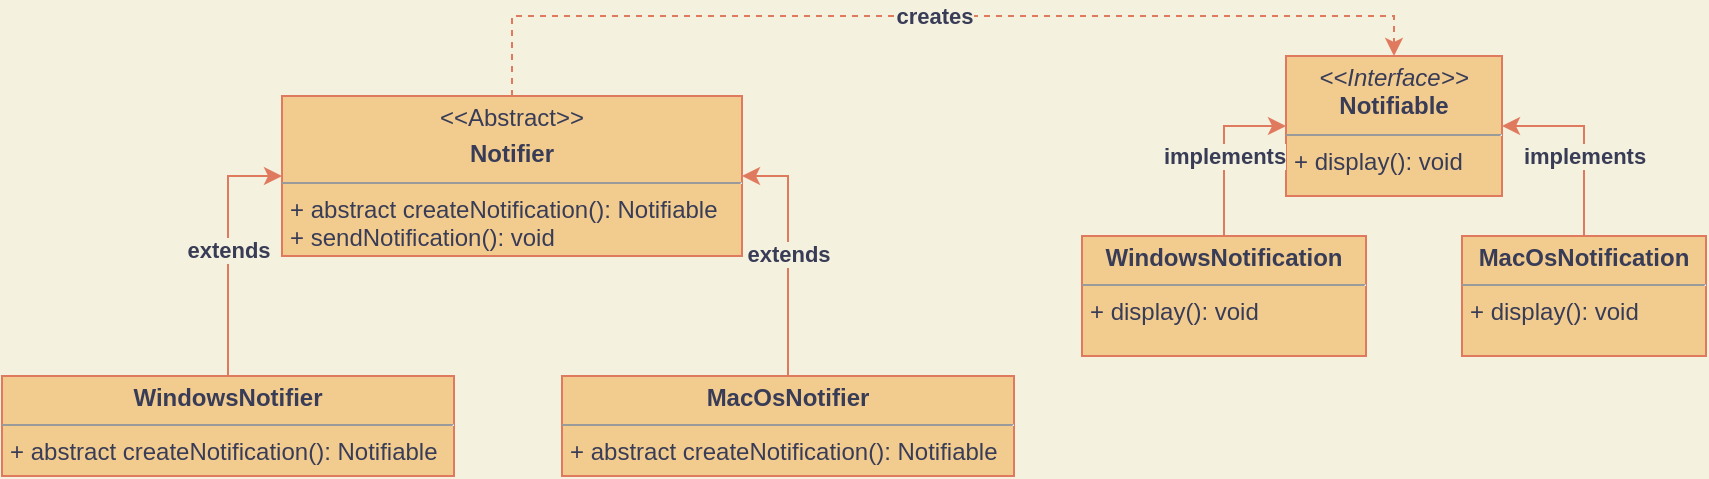 <mxfile version="14.6.13" type="device" pages="8"><diagram id="C5RBs43oDa-KdzZeNtuy" name="factory-method"><mxGraphModel dx="2249" dy="822" grid="1" gridSize="10" guides="1" tooltips="1" connect="1" arrows="1" fold="1" page="1" pageScale="1" pageWidth="827" pageHeight="1169" background="#F4F1DE" math="0" shadow="0"><root><mxCell id="WIyWlLk6GJQsqaUBKTNV-0"/><mxCell id="WIyWlLk6GJQsqaUBKTNV-1" parent="WIyWlLk6GJQsqaUBKTNV-0"/><mxCell id="YxWZyRbutUpzE7ro45F1-7" value="&lt;p style=&quot;margin: 0px ; margin-top: 4px ; text-align: center&quot;&gt;&lt;i&gt;&amp;lt;&amp;lt;Interface&amp;gt;&amp;gt;&lt;/i&gt;&lt;br&gt;&lt;b&gt;Notifiable&lt;/b&gt;&lt;/p&gt;&lt;hr size=&quot;1&quot;&gt;&lt;p style=&quot;margin: 0px ; margin-left: 4px&quot;&gt;+ display(): void&lt;br&gt;&lt;/p&gt;" style="verticalAlign=top;align=left;overflow=fill;fontSize=12;fontFamily=Helvetica;html=1;fillColor=#F2CC8F;strokeColor=#E07A5F;fontColor=#393C56;" parent="WIyWlLk6GJQsqaUBKTNV-1" vertex="1"><mxGeometry x="602" y="110" width="108" height="70" as="geometry"/></mxCell><mxCell id="YxWZyRbutUpzE7ro45F1-13" value="implements" style="edgeStyle=orthogonalEdgeStyle;rounded=0;orthogonalLoop=1;jettySize=auto;html=1;entryX=0;entryY=0.5;entryDx=0;entryDy=0;fontStyle=1;labelBackgroundColor=#F4F1DE;strokeColor=#E07A5F;fontColor=#393C56;" parent="WIyWlLk6GJQsqaUBKTNV-1" source="YxWZyRbutUpzE7ro45F1-12" target="YxWZyRbutUpzE7ro45F1-7" edge="1"><mxGeometry x="-0.07" relative="1" as="geometry"><mxPoint as="offset"/></mxGeometry></mxCell><mxCell id="YxWZyRbutUpzE7ro45F1-12" value="&lt;p style=&quot;margin: 0px ; margin-top: 4px ; text-align: center&quot;&gt;&lt;b&gt;WindowsNotification&lt;/b&gt;&lt;/p&gt;&lt;hr size=&quot;1&quot;&gt;&lt;p style=&quot;margin: 0px ; margin-left: 4px&quot;&gt;+ display(): void&lt;/p&gt;" style="verticalAlign=top;align=left;overflow=fill;fontSize=12;fontFamily=Helvetica;html=1;fillColor=#F2CC8F;strokeColor=#E07A5F;fontColor=#393C56;" parent="WIyWlLk6GJQsqaUBKTNV-1" vertex="1"><mxGeometry x="500" y="200" width="142" height="60" as="geometry"/></mxCell><mxCell id="YxWZyRbutUpzE7ro45F1-15" value="implements" style="edgeStyle=orthogonalEdgeStyle;rounded=0;orthogonalLoop=1;jettySize=auto;html=1;entryX=1;entryY=0.5;entryDx=0;entryDy=0;fontStyle=1;labelBackgroundColor=#F4F1DE;strokeColor=#E07A5F;fontColor=#393C56;" parent="WIyWlLk6GJQsqaUBKTNV-1" source="YxWZyRbutUpzE7ro45F1-14" target="YxWZyRbutUpzE7ro45F1-7" edge="1"><mxGeometry x="-0.167" relative="1" as="geometry"><mxPoint as="offset"/></mxGeometry></mxCell><mxCell id="YxWZyRbutUpzE7ro45F1-14" value="&lt;p style=&quot;margin: 0px ; margin-top: 4px ; text-align: center&quot;&gt;&lt;b&gt;MacOsNotification&lt;/b&gt;&lt;/p&gt;&lt;hr size=&quot;1&quot;&gt;&lt;p style=&quot;margin: 0px ; margin-left: 4px&quot;&gt;+ display(): void&lt;/p&gt;" style="verticalAlign=top;align=left;overflow=fill;fontSize=12;fontFamily=Helvetica;html=1;fillColor=#F2CC8F;strokeColor=#E07A5F;fontColor=#393C56;" parent="WIyWlLk6GJQsqaUBKTNV-1" vertex="1"><mxGeometry x="690" y="200" width="122" height="60" as="geometry"/></mxCell><mxCell id="YxWZyRbutUpzE7ro45F1-25" value="creates" style="edgeStyle=orthogonalEdgeStyle;rounded=0;orthogonalLoop=1;jettySize=auto;html=1;entryX=0.5;entryY=0;entryDx=0;entryDy=0;dashed=1;fontStyle=1;labelBackgroundColor=#F4F1DE;strokeColor=#E07A5F;fontColor=#393C56;" parent="WIyWlLk6GJQsqaUBKTNV-1" source="YxWZyRbutUpzE7ro45F1-16" target="YxWZyRbutUpzE7ro45F1-7" edge="1"><mxGeometry relative="1" as="geometry"><Array as="points"><mxPoint x="215" y="90"/><mxPoint x="656" y="90"/></Array></mxGeometry></mxCell><mxCell id="YxWZyRbutUpzE7ro45F1-16" value="&lt;p style=&quot;margin: 0px ; margin-top: 4px ; text-align: center&quot;&gt;&amp;lt;&amp;lt;Abstract&amp;gt;&amp;gt;&lt;/p&gt;&lt;p style=&quot;margin: 0px ; margin-top: 4px ; text-align: center&quot;&gt;&lt;b&gt;Notifier&lt;/b&gt;&lt;/p&gt;&lt;hr size=&quot;1&quot;&gt;&lt;p style=&quot;margin: 0px ; margin-left: 4px&quot;&gt;+ abstract createNotification(): Notifiable&lt;/p&gt;&lt;p style=&quot;margin: 0px ; margin-left: 4px&quot;&gt;+ sendNotification(): void&lt;/p&gt;" style="verticalAlign=top;align=left;overflow=fill;fontSize=12;fontFamily=Helvetica;html=1;fillColor=#F2CC8F;strokeColor=#E07A5F;fontColor=#393C56;" parent="WIyWlLk6GJQsqaUBKTNV-1" vertex="1"><mxGeometry x="100" y="130" width="230" height="80" as="geometry"/></mxCell><mxCell id="YxWZyRbutUpzE7ro45F1-19" value="extends" style="edgeStyle=orthogonalEdgeStyle;rounded=0;orthogonalLoop=1;jettySize=auto;html=1;entryX=0;entryY=0.5;entryDx=0;entryDy=0;fontStyle=1;labelBackgroundColor=#F4F1DE;strokeColor=#E07A5F;fontColor=#393C56;" parent="WIyWlLk6GJQsqaUBKTNV-1" source="YxWZyRbutUpzE7ro45F1-18" target="YxWZyRbutUpzE7ro45F1-16" edge="1"><mxGeometry relative="1" as="geometry"/></mxCell><mxCell id="YxWZyRbutUpzE7ro45F1-18" value="&lt;p style=&quot;margin: 0px ; margin-top: 4px ; text-align: center&quot;&gt;&lt;b&gt;WindowsNotifier&lt;/b&gt;&lt;/p&gt;&lt;hr size=&quot;1&quot;&gt;&lt;p style=&quot;margin: 0px ; margin-left: 4px&quot;&gt;+ abstract createNotification(): Notifiable&lt;br&gt;&lt;/p&gt;" style="verticalAlign=top;align=left;overflow=fill;fontSize=12;fontFamily=Helvetica;html=1;fillColor=#F2CC8F;strokeColor=#E07A5F;fontColor=#393C56;" parent="WIyWlLk6GJQsqaUBKTNV-1" vertex="1"><mxGeometry x="-40" y="270" width="226" height="50" as="geometry"/></mxCell><mxCell id="YxWZyRbutUpzE7ro45F1-23" value="extends" style="edgeStyle=orthogonalEdgeStyle;rounded=0;orthogonalLoop=1;jettySize=auto;html=1;entryX=1;entryY=0.5;entryDx=0;entryDy=0;fontStyle=1;labelBackgroundColor=#F4F1DE;strokeColor=#E07A5F;fontColor=#393C56;" parent="WIyWlLk6GJQsqaUBKTNV-1" source="YxWZyRbutUpzE7ro45F1-20" target="YxWZyRbutUpzE7ro45F1-16" edge="1"><mxGeometry relative="1" as="geometry"/></mxCell><mxCell id="YxWZyRbutUpzE7ro45F1-20" value="&lt;p style=&quot;margin: 0px ; margin-top: 4px ; text-align: center&quot;&gt;&lt;b&gt;MacOsNotifier&lt;/b&gt;&lt;/p&gt;&lt;hr size=&quot;1&quot;&gt;&lt;p style=&quot;margin: 0px ; margin-left: 4px&quot;&gt;+ abstract createNotification(): Notifiable&lt;br&gt;&lt;/p&gt;" style="verticalAlign=top;align=left;overflow=fill;fontSize=12;fontFamily=Helvetica;html=1;fillColor=#F2CC8F;strokeColor=#E07A5F;fontColor=#393C56;" parent="WIyWlLk6GJQsqaUBKTNV-1" vertex="1"><mxGeometry x="240" y="270" width="226" height="50" as="geometry"/></mxCell></root></mxGraphModel></diagram><diagram id="uqIyOd3rMwFQJI-9v7X5" name="abstract-factory"><mxGraphModel dx="1142" dy="709" grid="1" gridSize="10" guides="1" tooltips="1" connect="1" arrows="1" fold="1" page="1" pageScale="1" pageWidth="850" pageHeight="1100" background="#F4F1DE" math="0" shadow="0"><root><mxCell id="-o8DdjZ31NZdbWj4wjs7-0"/><mxCell id="-o8DdjZ31NZdbWj4wjs7-1" parent="-o8DdjZ31NZdbWj4wjs7-0"/><mxCell id="-o8DdjZ31NZdbWj4wjs7-14" value="implements" style="edgeStyle=orthogonalEdgeStyle;rounded=0;orthogonalLoop=1;jettySize=auto;html=1;entryX=0.37;entryY=0.953;entryDx=0;entryDy=0;entryPerimeter=0;strokeWidth=2;labelBackgroundColor=#F4F1DE;strokeColor=#E07A5F;fontColor=#393C56;" parent="-o8DdjZ31NZdbWj4wjs7-1" source="-o8DdjZ31NZdbWj4wjs7-2" target="-o8DdjZ31NZdbWj4wjs7-11" edge="1"><mxGeometry x="0.297" relative="1" as="geometry"><Array as="points"><mxPoint x="449" y="350"/></Array><mxPoint as="offset"/></mxGeometry></mxCell><mxCell id="-o8DdjZ31NZdbWj4wjs7-15" value="implements" style="edgeStyle=orthogonalEdgeStyle;rounded=0;orthogonalLoop=1;jettySize=auto;html=1;entryX=0.633;entryY=0.962;entryDx=0;entryDy=0;entryPerimeter=0;strokeWidth=2;labelBackgroundColor=#F4F1DE;strokeColor=#E07A5F;fontColor=#393C56;" parent="-o8DdjZ31NZdbWj4wjs7-1" source="-o8DdjZ31NZdbWj4wjs7-2" target="-o8DdjZ31NZdbWj4wjs7-13" edge="1"><mxGeometry x="0.24" relative="1" as="geometry"><mxPoint x="740" y="280" as="targetPoint"/><Array as="points"><mxPoint x="741" y="355"/></Array><mxPoint as="offset"/></mxGeometry></mxCell><mxCell id="-o8DdjZ31NZdbWj4wjs7-2" value="&lt;p style=&quot;margin: 0px ; margin-top: 4px ; text-align: center&quot;&gt;&lt;i&gt;&amp;lt;&amp;lt;Interface&amp;gt;&amp;gt;&lt;/i&gt;&lt;br&gt;&lt;/p&gt;&lt;p style=&quot;margin: 0px ; margin-top: 4px ; text-align: center&quot;&gt;&lt;b&gt;&lt;i&gt;IButton&lt;/i&gt;&lt;/b&gt;&lt;/p&gt;&lt;hr size=&quot;1&quot;&gt;&lt;p style=&quot;margin: 0px ; margin-left: 4px&quot;&gt;+ render() : void&lt;/p&gt;" style="verticalAlign=top;align=left;overflow=fill;fontSize=12;fontFamily=Helvetica;html=1;fillColor=#F2CC8F;strokeColor=#E07A5F;fontColor=#393C56;" parent="-o8DdjZ31NZdbWj4wjs7-1" vertex="1"><mxGeometry x="510" y="320" width="190" height="70" as="geometry"/></mxCell><mxCell id="-o8DdjZ31NZdbWj4wjs7-3" value="&lt;p style=&quot;margin: 0px ; margin-top: 4px ; text-align: center&quot;&gt;&lt;i&gt;&amp;lt;&amp;lt;Interface&amp;gt;&amp;gt;&lt;/i&gt;&lt;br&gt;&lt;/p&gt;&lt;p style=&quot;margin: 0px ; margin-top: 4px ; text-align: center&quot;&gt;&lt;b&gt;&lt;i&gt;ICheckbox&lt;/i&gt;&lt;/b&gt;&lt;/p&gt;&lt;hr size=&quot;1&quot;&gt;&lt;p style=&quot;margin: 0px ; margin-left: 4px&quot;&gt;+ render() : void&lt;/p&gt;" style="verticalAlign=top;align=left;overflow=fill;fontSize=12;fontFamily=Helvetica;html=1;fillColor=#F2CC8F;strokeColor=#E07A5F;fontColor=#393C56;" parent="-o8DdjZ31NZdbWj4wjs7-1" vertex="1"><mxGeometry x="510" y="420" width="190" height="70" as="geometry"/></mxCell><mxCell id="-o8DdjZ31NZdbWj4wjs7-8" value="IOSButton" style="swimlane;fontStyle=1;align=center;verticalAlign=top;childLayout=stackLayout;horizontal=1;startSize=26;horizontalStack=0;resizeParent=1;resizeParentMax=0;resizeLast=0;collapsible=1;marginBottom=0;fillColor=#F2CC8F;strokeColor=#E07A5F;fontColor=#393C56;" parent="-o8DdjZ31NZdbWj4wjs7-1" vertex="1"><mxGeometry x="390" y="220" width="160" height="52" as="geometry"/></mxCell><mxCell id="-o8DdjZ31NZdbWj4wjs7-11" value="+ render() : void" style="text;strokeColor=none;fillColor=none;align=left;verticalAlign=top;spacingLeft=4;spacingRight=4;overflow=hidden;rotatable=0;points=[[0,0.5],[1,0.5]];portConstraint=eastwest;fontColor=#393C56;" parent="-o8DdjZ31NZdbWj4wjs7-8" vertex="1"><mxGeometry y="26" width="160" height="26" as="geometry"/></mxCell><mxCell id="-o8DdjZ31NZdbWj4wjs7-12" value="MaterialButton" style="swimlane;fontStyle=1;align=center;verticalAlign=top;childLayout=stackLayout;horizontal=1;startSize=26;horizontalStack=0;resizeParent=1;resizeParentMax=0;resizeLast=0;collapsible=1;marginBottom=0;fillColor=#F2CC8F;strokeColor=#E07A5F;fontColor=#393C56;" parent="-o8DdjZ31NZdbWj4wjs7-1" vertex="1"><mxGeometry x="640" y="220" width="160" height="52" as="geometry"/></mxCell><mxCell id="-o8DdjZ31NZdbWj4wjs7-13" value="+ render() : void" style="text;strokeColor=none;fillColor=none;align=left;verticalAlign=top;spacingLeft=4;spacingRight=4;overflow=hidden;rotatable=0;points=[[0,0.5],[1,0.5]];portConstraint=eastwest;fontColor=#393C56;" parent="-o8DdjZ31NZdbWj4wjs7-12" vertex="1"><mxGeometry y="26" width="160" height="26" as="geometry"/></mxCell><mxCell id="-o8DdjZ31NZdbWj4wjs7-19" value="implements" style="edgeStyle=orthogonalEdgeStyle;rounded=0;orthogonalLoop=1;jettySize=auto;html=1;entryX=0;entryY=0.571;entryDx=0;entryDy=0;entryPerimeter=0;strokeWidth=2;labelBackgroundColor=#F4F1DE;strokeColor=#E07A5F;fontColor=#393C56;" parent="-o8DdjZ31NZdbWj4wjs7-1" source="-o8DdjZ31NZdbWj4wjs7-17" target="-o8DdjZ31NZdbWj4wjs7-3" edge="1"><mxGeometry x="-0.385" relative="1" as="geometry"><Array as="points"><mxPoint x="440" y="460"/></Array><mxPoint as="offset"/></mxGeometry></mxCell><mxCell id="-o8DdjZ31NZdbWj4wjs7-17" value="IOSCheckbox" style="swimlane;fontStyle=1;align=center;verticalAlign=top;childLayout=stackLayout;horizontal=1;startSize=26;horizontalStack=0;resizeParent=1;resizeParentMax=0;resizeLast=0;collapsible=1;marginBottom=0;fillColor=#F2CC8F;strokeColor=#E07A5F;fontColor=#393C56;" parent="-o8DdjZ31NZdbWj4wjs7-1" vertex="1"><mxGeometry x="380" y="520" width="160" height="52" as="geometry"/></mxCell><mxCell id="-o8DdjZ31NZdbWj4wjs7-18" value="+ render() : void" style="text;strokeColor=none;fillColor=none;align=left;verticalAlign=top;spacingLeft=4;spacingRight=4;overflow=hidden;rotatable=0;points=[[0,0.5],[1,0.5]];portConstraint=eastwest;fontColor=#393C56;" parent="-o8DdjZ31NZdbWj4wjs7-17" vertex="1"><mxGeometry y="26" width="160" height="26" as="geometry"/></mxCell><mxCell id="-o8DdjZ31NZdbWj4wjs7-22" value="implements" style="edgeStyle=orthogonalEdgeStyle;rounded=0;orthogonalLoop=1;jettySize=auto;html=1;entryX=1;entryY=0.571;entryDx=0;entryDy=0;entryPerimeter=0;strokeWidth=2;labelBackgroundColor=#F4F1DE;strokeColor=#E07A5F;fontColor=#393C56;" parent="-o8DdjZ31NZdbWj4wjs7-1" source="-o8DdjZ31NZdbWj4wjs7-20" target="-o8DdjZ31NZdbWj4wjs7-3" edge="1"><mxGeometry x="-0.167" relative="1" as="geometry"><mxPoint as="offset"/></mxGeometry></mxCell><mxCell id="-o8DdjZ31NZdbWj4wjs7-20" value="MaterialCheckbox" style="swimlane;fontStyle=1;align=center;verticalAlign=top;childLayout=stackLayout;horizontal=1;startSize=26;horizontalStack=0;resizeParent=1;resizeParentMax=0;resizeLast=0;collapsible=1;marginBottom=0;fillColor=#F2CC8F;strokeColor=#E07A5F;fontColor=#393C56;" parent="-o8DdjZ31NZdbWj4wjs7-1" vertex="1"><mxGeometry x="650" y="520" width="160" height="52" as="geometry"/></mxCell><mxCell id="-o8DdjZ31NZdbWj4wjs7-21" value="+ render() : void" style="text;strokeColor=none;fillColor=none;align=left;verticalAlign=top;spacingLeft=4;spacingRight=4;overflow=hidden;rotatable=0;points=[[0,0.5],[1,0.5]];portConstraint=eastwest;fontColor=#393C56;" parent="-o8DdjZ31NZdbWj4wjs7-20" vertex="1"><mxGeometry y="26" width="160" height="26" as="geometry"/></mxCell><mxCell id="-o8DdjZ31NZdbWj4wjs7-28" style="edgeStyle=orthogonalEdgeStyle;rounded=0;orthogonalLoop=1;jettySize=auto;html=1;entryX=0.5;entryY=1;entryDx=0;entryDy=0;dashed=1;strokeWidth=2;labelBackgroundColor=#F4F1DE;strokeColor=#E07A5F;fontColor=#393C56;" parent="-o8DdjZ31NZdbWj4wjs7-1" source="-o8DdjZ31NZdbWj4wjs7-23" target="-o8DdjZ31NZdbWj4wjs7-25" edge="1"><mxGeometry relative="1" as="geometry"/></mxCell><mxCell id="-o8DdjZ31NZdbWj4wjs7-29" style="edgeStyle=orthogonalEdgeStyle;rounded=0;orthogonalLoop=1;jettySize=auto;html=1;entryX=0.5;entryY=0;entryDx=0;entryDy=0;dashed=1;strokeWidth=2;labelBackgroundColor=#F4F1DE;strokeColor=#E07A5F;fontColor=#393C56;" parent="-o8DdjZ31NZdbWj4wjs7-1" source="-o8DdjZ31NZdbWj4wjs7-23" target="-o8DdjZ31NZdbWj4wjs7-24" edge="1"><mxGeometry relative="1" as="geometry"/></mxCell><mxCell id="-o8DdjZ31NZdbWj4wjs7-23" value="&lt;p style=&quot;margin: 0px ; margin-top: 4px ; text-align: center&quot;&gt;&lt;i&gt;&amp;lt;&amp;lt;Interface&amp;gt;&amp;gt;&lt;/i&gt;&lt;br&gt;&lt;b&gt;UIFactory&lt;/b&gt;&lt;/p&gt;&lt;hr size=&quot;1&quot;&gt;&lt;p style=&quot;margin: 0px ; margin-left: 4px&quot;&gt;+ createButton() : IButton&lt;/p&gt;&lt;p style=&quot;margin: 0px ; margin-left: 4px&quot;&gt;+ createCheckbox() : ICheckbox&lt;/p&gt;" style="verticalAlign=top;align=left;overflow=fill;fontSize=12;fontFamily=Helvetica;html=1;fillColor=#F2CC8F;strokeColor=#E07A5F;fontColor=#393C56;" parent="-o8DdjZ31NZdbWj4wjs7-1" vertex="1"><mxGeometry x="910" y="350" width="190" height="90" as="geometry"/></mxCell><mxCell id="-o8DdjZ31NZdbWj4wjs7-30" style="edgeStyle=orthogonalEdgeStyle;rounded=0;orthogonalLoop=1;jettySize=auto;html=1;entryX=0.385;entryY=1.019;entryDx=0;entryDy=0;entryPerimeter=0;dashed=1;fillColor=#F2CC8F;strokeColor=#E07A5F;strokeWidth=2;labelBackgroundColor=#F4F1DE;fontColor=#393C56;" parent="-o8DdjZ31NZdbWj4wjs7-1" source="-o8DdjZ31NZdbWj4wjs7-24" target="-o8DdjZ31NZdbWj4wjs7-18" edge="1"><mxGeometry relative="1" as="geometry"><Array as="points"><mxPoint x="1005" y="640"/><mxPoint x="442" y="640"/></Array></mxGeometry></mxCell><mxCell id="-o8DdjZ31NZdbWj4wjs7-32" style="edgeStyle=orthogonalEdgeStyle;rounded=0;orthogonalLoop=1;jettySize=auto;html=1;dashed=1;entryX=0.458;entryY=-0.016;entryDx=0;entryDy=0;entryPerimeter=0;fillColor=#F2CC8F;strokeColor=#E07A5F;strokeWidth=2;labelBackgroundColor=#F4F1DE;fontColor=#393C56;" parent="-o8DdjZ31NZdbWj4wjs7-1" source="-o8DdjZ31NZdbWj4wjs7-24" target="-o8DdjZ31NZdbWj4wjs7-8" edge="1"><mxGeometry relative="1" as="geometry"><mxPoint x="1150" y="140" as="targetPoint"/><Array as="points"><mxPoint x="1140" y="546"/><mxPoint x="1140" y="140"/><mxPoint x="463" y="140"/></Array></mxGeometry></mxCell><mxCell id="-o8DdjZ31NZdbWj4wjs7-24" value="&lt;p style=&quot;margin: 0px ; margin-top: 4px ; text-align: center&quot;&gt;&lt;i&gt;&amp;lt;&amp;lt;Interface&amp;gt;&amp;gt;&lt;/i&gt;&lt;br&gt;&lt;b&gt;IOSFactory&lt;/b&gt;&lt;/p&gt;&lt;hr size=&quot;1&quot;&gt;&lt;p style=&quot;margin: 0px ; margin-left: 4px&quot;&gt;+ createButton() : IButton&lt;/p&gt;&lt;p style=&quot;margin: 0px ; margin-left: 4px&quot;&gt;+ createCheckbox() : ICheckbox&lt;/p&gt;" style="verticalAlign=top;align=left;overflow=fill;fontSize=12;fontFamily=Helvetica;html=1;fillColor=#F2CC8F;strokeColor=#E07A5F;fontColor=#393C56;" parent="-o8DdjZ31NZdbWj4wjs7-1" vertex="1"><mxGeometry x="910" y="501" width="190" height="90" as="geometry"/></mxCell><mxCell id="-o8DdjZ31NZdbWj4wjs7-26" style="edgeStyle=orthogonalEdgeStyle;rounded=0;orthogonalLoop=1;jettySize=auto;html=1;entryX=0.5;entryY=0;entryDx=0;entryDy=0;dashed=1;fillColor=#F2CC8F;strokeColor=#E07A5F;strokeWidth=2;labelBackgroundColor=#F4F1DE;fontColor=#393C56;" parent="-o8DdjZ31NZdbWj4wjs7-1" source="-o8DdjZ31NZdbWj4wjs7-25" target="-o8DdjZ31NZdbWj4wjs7-12" edge="1"><mxGeometry relative="1" as="geometry"><Array as="points"><mxPoint x="1005" y="170"/><mxPoint x="720" y="170"/></Array></mxGeometry></mxCell><mxCell id="-o8DdjZ31NZdbWj4wjs7-27" style="edgeStyle=orthogonalEdgeStyle;rounded=0;orthogonalLoop=1;jettySize=auto;html=1;entryX=1.016;entryY=0.186;entryDx=0;entryDy=0;entryPerimeter=0;dashed=1;fillColor=#F2CC8F;strokeColor=#E07A5F;strokeWidth=2;labelBackgroundColor=#F4F1DE;fontColor=#393C56;" parent="-o8DdjZ31NZdbWj4wjs7-1" source="-o8DdjZ31NZdbWj4wjs7-25" target="-o8DdjZ31NZdbWj4wjs7-21" edge="1"><mxGeometry relative="1" as="geometry"><Array as="points"><mxPoint x="860" y="246"/><mxPoint x="860" y="551"/></Array></mxGeometry></mxCell><mxCell id="-o8DdjZ31NZdbWj4wjs7-25" value="&lt;p style=&quot;margin: 0px ; margin-top: 4px ; text-align: center&quot;&gt;&lt;i&gt;&amp;lt;&amp;lt;Interface&amp;gt;&amp;gt;&lt;/i&gt;&lt;br&gt;&lt;b&gt;MaterialFactory&lt;/b&gt;&lt;/p&gt;&lt;hr size=&quot;1&quot;&gt;&lt;p style=&quot;margin: 0px ; margin-left: 4px&quot;&gt;+ createButton() : IButton&lt;/p&gt;&lt;p style=&quot;margin: 0px ; margin-left: 4px&quot;&gt;+ createCheckbox() : ICheckbox&lt;/p&gt;" style="verticalAlign=top;align=left;overflow=fill;fontSize=12;fontFamily=Helvetica;html=1;fillColor=#F2CC8F;strokeColor=#E07A5F;fontColor=#393C56;" parent="-o8DdjZ31NZdbWj4wjs7-1" vertex="1"><mxGeometry x="910" y="201" width="190" height="90" as="geometry"/></mxCell><mxCell id="-o8DdjZ31NZdbWj4wjs7-39" style="edgeStyle=orthogonalEdgeStyle;rounded=0;orthogonalLoop=1;jettySize=auto;html=1;entryX=1;entryY=0.5;entryDx=0;entryDy=0;strokeWidth=2;labelBackgroundColor=#F4F1DE;strokeColor=#E07A5F;fontColor=#393C56;" parent="-o8DdjZ31NZdbWj4wjs7-1" source="-o8DdjZ31NZdbWj4wjs7-38" target="-o8DdjZ31NZdbWj4wjs7-23" edge="1"><mxGeometry relative="1" as="geometry"/></mxCell><mxCell id="-o8DdjZ31NZdbWj4wjs7-38" value="&lt;p style=&quot;margin: 0px ; margin-top: 4px ; text-align: center&quot;&gt;&lt;b&gt;MobileApplication&lt;/b&gt;&lt;/p&gt;&lt;hr size=&quot;1&quot;&gt;&lt;p style=&quot;margin: 0px ; margin-left: 4px&quot;&gt;+ factory : UIFactory&lt;/p&gt;&lt;hr size=&quot;1&quot;&gt;&lt;p style=&quot;margin: 0px ; margin-left: 4px&quot;&gt;+ MobileApplication(UIFactory)&lt;/p&gt;&lt;p style=&quot;margin: 0px ; margin-left: 4px&quot;&gt;+ render() : void&lt;/p&gt;" style="verticalAlign=top;align=left;overflow=fill;fontSize=12;fontFamily=Helvetica;html=1;fillColor=#F2CC8F;strokeColor=#E07A5F;fontColor=#393C56;" parent="-o8DdjZ31NZdbWj4wjs7-1" vertex="1"><mxGeometry x="1210" y="350" width="190" height="90" as="geometry"/></mxCell><mxCell id="Bt8MqIE3J2tMeCcnWgcc-0" value="Abstract Factory Pattern" style="text;html=1;strokeColor=none;fillColor=none;align=center;verticalAlign=middle;whiteSpace=wrap;rounded=0;strokeWidth=110;fontSize=25;fontStyle=3;fontColor=#393C56;" parent="-o8DdjZ31NZdbWj4wjs7-1" vertex="1"><mxGeometry x="700" y="80" width="220" height="20" as="geometry"/></mxCell></root></mxGraphModel></diagram><diagram id="UUew9wkR1XBxSG06YJV6" name="builder"><mxGraphModel dx="1142" dy="709" grid="1" gridSize="10" guides="1" tooltips="1" connect="1" arrows="1" fold="1" page="1" pageScale="1" pageWidth="850" pageHeight="1100" background="#F4F1DE" math="0" shadow="0"><root><mxCell id="K8AQ4UUt9L5lkQaSnExd-0"/><mxCell id="K8AQ4UUt9L5lkQaSnExd-1" parent="K8AQ4UUt9L5lkQaSnExd-0"/><mxCell id="pONkeYu0zIjSUaKlVw8a-14" value="implements" style="edgeStyle=orthogonalEdgeStyle;rounded=0;orthogonalLoop=1;jettySize=auto;html=1;entryX=0.5;entryY=1;entryDx=0;entryDy=0;dashed=1;labelBackgroundColor=#F4F1DE;strokeColor=#E07A5F;fontColor=#393C56;" parent="K8AQ4UUt9L5lkQaSnExd-1" source="K8AQ4UUt9L5lkQaSnExd-11" target="K8AQ4UUt9L5lkQaSnExd-27" edge="1"><mxGeometry relative="1" as="geometry"/></mxCell><mxCell id="K8AQ4UUt9L5lkQaSnExd-11" value="FamilyCarBuilder" style="swimlane;fontStyle=1;childLayout=stackLayout;horizontal=1;startSize=26;fillColor=none;horizontalStack=0;resizeParent=1;resizeParentMax=0;resizeLast=0;collapsible=1;marginBottom=0;strokeColor=#E07A5F;fontColor=#393C56;" parent="K8AQ4UUt9L5lkQaSnExd-1" vertex="1"><mxGeometry x="340" y="250" width="230" height="266" as="geometry"/></mxCell><mxCell id="K8AQ4UUt9L5lkQaSnExd-12" value="+ engine: Engine" style="text;strokeColor=none;fillColor=none;align=left;verticalAlign=top;spacingLeft=4;spacingRight=4;overflow=hidden;rotatable=0;points=[[0,0.5],[1,0.5]];portConstraint=eastwest;fontColor=#393C56;" parent="K8AQ4UUt9L5lkQaSnExd-11" vertex="1"><mxGeometry y="26" width="230" height="26" as="geometry"/></mxCell><mxCell id="K8AQ4UUt9L5lkQaSnExd-13" value="+ doorsNumber: int" style="text;strokeColor=none;fillColor=none;align=left;verticalAlign=top;spacingLeft=4;spacingRight=4;overflow=hidden;rotatable=0;points=[[0,0.5],[1,0.5]];portConstraint=eastwest;fontColor=#393C56;" parent="K8AQ4UUt9L5lkQaSnExd-11" vertex="1"><mxGeometry y="52" width="230" height="26" as="geometry"/></mxCell><mxCell id="K8AQ4UUt9L5lkQaSnExd-14" value="+ transmission: Transmission" style="text;strokeColor=none;fillColor=none;align=left;verticalAlign=top;spacingLeft=4;spacingRight=4;overflow=hidden;rotatable=0;points=[[0,0.5],[1,0.5]];portConstraint=eastwest;fontColor=#393C56;" parent="K8AQ4UUt9L5lkQaSnExd-11" vertex="1"><mxGeometry y="78" width="230" height="26" as="geometry"/></mxCell><mxCell id="K8AQ4UUt9L5lkQaSnExd-15" value="+ carType: Type" style="text;strokeColor=none;fillColor=none;align=left;verticalAlign=top;spacingLeft=4;spacingRight=4;overflow=hidden;rotatable=0;points=[[0,0.5],[1,0.5]];portConstraint=eastwest;fontColor=#393C56;" parent="K8AQ4UUt9L5lkQaSnExd-11" vertex="1"><mxGeometry y="104" width="230" height="26" as="geometry"/></mxCell><mxCell id="K8AQ4UUt9L5lkQaSnExd-19" value="" style="line;strokeWidth=1;fillColor=none;align=left;verticalAlign=middle;spacingTop=-1;spacingLeft=3;spacingRight=3;rotatable=0;labelPosition=right;points=[];portConstraint=eastwest;labelBackgroundColor=#F4F1DE;strokeColor=#E07A5F;fontColor=#393C56;" parent="K8AQ4UUt9L5lkQaSnExd-11" vertex="1"><mxGeometry y="130" width="230" height="8" as="geometry"/></mxCell><mxCell id="K8AQ4UUt9L5lkQaSnExd-20" value="+ setEngine(Engine): void" style="text;strokeColor=none;fillColor=none;align=left;verticalAlign=top;spacingLeft=4;spacingRight=4;overflow=hidden;rotatable=0;points=[[0,0.5],[1,0.5]];portConstraint=eastwest;fontColor=#393C56;" parent="K8AQ4UUt9L5lkQaSnExd-11" vertex="1"><mxGeometry y="138" width="230" height="26" as="geometry"/></mxCell><mxCell id="K8AQ4UUt9L5lkQaSnExd-21" value="+ setDoorsNumber(int): void" style="text;strokeColor=none;fillColor=none;align=left;verticalAlign=top;spacingLeft=4;spacingRight=4;overflow=hidden;rotatable=0;points=[[0,0.5],[1,0.5]];portConstraint=eastwest;fontColor=#393C56;" parent="K8AQ4UUt9L5lkQaSnExd-11" vertex="1"><mxGeometry y="164" width="230" height="26" as="geometry"/></mxCell><mxCell id="K8AQ4UUt9L5lkQaSnExd-22" value="+ setTransmission(Transmission): void" style="text;strokeColor=none;fillColor=none;align=left;verticalAlign=top;spacingLeft=4;spacingRight=4;overflow=hidden;rotatable=0;points=[[0,0.5],[1,0.5]];portConstraint=eastwest;fontColor=#393C56;" parent="K8AQ4UUt9L5lkQaSnExd-11" vertex="1"><mxGeometry y="190" width="230" height="26" as="geometry"/></mxCell><mxCell id="K8AQ4UUt9L5lkQaSnExd-24" value="+ setCarType(Type): void" style="text;strokeColor=none;fillColor=none;align=left;verticalAlign=top;spacingLeft=4;spacingRight=4;overflow=hidden;rotatable=0;points=[[0,0.5],[1,0.5]];portConstraint=eastwest;fontColor=#393C56;" parent="K8AQ4UUt9L5lkQaSnExd-11" vertex="1"><mxGeometry y="216" width="230" height="24" as="geometry"/></mxCell><mxCell id="K8AQ4UUt9L5lkQaSnExd-25" value="+ build(): FamilyCar" style="text;strokeColor=none;fillColor=none;align=left;verticalAlign=top;spacingLeft=4;spacingRight=4;overflow=hidden;rotatable=0;points=[[0,0.5],[1,0.5]];portConstraint=eastwest;fontColor=#393C56;" parent="K8AQ4UUt9L5lkQaSnExd-11" vertex="1"><mxGeometry y="240" width="230" height="26" as="geometry"/></mxCell><mxCell id="K8AQ4UUt9L5lkQaSnExd-16" value="" style="text;strokeColor=none;fillColor=none;align=left;verticalAlign=middle;spacingTop=-1;spacingLeft=4;spacingRight=4;rotatable=0;labelPosition=right;points=[];portConstraint=eastwest;fontColor=#393C56;" parent="K8AQ4UUt9L5lkQaSnExd-1" vertex="1"><mxGeometry x="480" y="300" width="20" height="14" as="geometry"/></mxCell><mxCell id="K8AQ4UUt9L5lkQaSnExd-17" value="" style="text;strokeColor=none;fillColor=none;align=left;verticalAlign=middle;spacingTop=-1;spacingLeft=4;spacingRight=4;rotatable=0;labelPosition=right;points=[];portConstraint=eastwest;fontColor=#393C56;" parent="K8AQ4UUt9L5lkQaSnExd-1" vertex="1"><mxGeometry x="480" y="300" width="20" height="14" as="geometry"/></mxCell><mxCell id="K8AQ4UUt9L5lkQaSnExd-27" value="&lt;p style=&quot;margin: 0px ; margin-top: 4px ; text-align: center&quot;&gt;&lt;i&gt;&amp;lt;&amp;lt;Interface&amp;gt;&amp;gt;&lt;/i&gt;&lt;br&gt;&lt;b&gt;ICarBuilder&lt;/b&gt;&lt;/p&gt;&lt;p style=&quot;margin: 0px ; margin-left: 4px&quot;&gt;&lt;span&gt;&lt;br&gt;&lt;/span&gt;&lt;/p&gt;&lt;p style=&quot;margin: 0px ; margin-left: 4px&quot;&gt;&lt;span&gt;+ setEngine(Engine): void&lt;/span&gt;&lt;br&gt;&lt;/p&gt;&lt;p style=&quot;margin: 0px ; margin-left: 4px&quot;&gt;+ setDoorsNumber(int): void&lt;/p&gt;&lt;p style=&quot;margin: 0px ; margin-left: 4px&quot;&gt;+ setTransmission(Transmission): void&lt;/p&gt;&lt;p style=&quot;margin: 0px ; margin-left: 4px&quot;&gt;+ setCarType(Type): void&lt;/p&gt;&lt;p style=&quot;margin: 0px ; margin-left: 4px&quot;&gt;+ create(): void&lt;/p&gt;" style="verticalAlign=top;align=left;overflow=fill;fontSize=12;fontFamily=Helvetica;html=1;fillColor=#F2CC8F;strokeColor=#E07A5F;fontColor=#393C56;" parent="K8AQ4UUt9L5lkQaSnExd-1" vertex="1"><mxGeometry x="179" y="41" width="221" height="129" as="geometry"/></mxCell><mxCell id="47ty5sPvBBeUjQjCfkm8-0" value="" style="line;strokeWidth=1;fillColor=none;align=left;verticalAlign=middle;spacingTop=-1;spacingLeft=3;spacingRight=3;rotatable=0;labelPosition=right;points=[];portConstraint=eastwest;labelBackgroundColor=#F4F1DE;strokeColor=#E07A5F;fontColor=#393C56;" parent="K8AQ4UUt9L5lkQaSnExd-1" vertex="1"><mxGeometry x="179" y="70" width="221" height="8" as="geometry"/></mxCell><mxCell id="pONkeYu0zIjSUaKlVw8a-23" style="edgeStyle=orthogonalEdgeStyle;rounded=0;orthogonalLoop=1;jettySize=auto;html=1;entryX=1;entryY=0.5;entryDx=0;entryDy=0;dashed=1;labelBackgroundColor=#F4F1DE;strokeColor=#E07A5F;fontColor=#393C56;" parent="K8AQ4UUt9L5lkQaSnExd-1" source="47ty5sPvBBeUjQjCfkm8-17" target="K8AQ4UUt9L5lkQaSnExd-27" edge="1"><mxGeometry relative="1" as="geometry"/></mxCell><mxCell id="47ty5sPvBBeUjQjCfkm8-17" value="Director" style="swimlane;fontStyle=1;align=center;verticalAlign=top;childLayout=stackLayout;horizontal=1;startSize=26;horizontalStack=0;resizeParent=1;resizeParentMax=0;resizeLast=0;collapsible=1;marginBottom=0;fillColor=#F2CC8F;strokeColor=#E07A5F;fontColor=#393C56;" parent="K8AQ4UUt9L5lkQaSnExd-1" vertex="1"><mxGeometry x="590" y="130" width="240" height="70" as="geometry"/></mxCell><mxCell id="47ty5sPvBBeUjQjCfkm8-20" value="+ buildSportsCar(ICarBuilder): SportsCar&#10;+ buildFamilyCar(ICarBuilder): FamilyCar" style="text;strokeColor=none;fillColor=none;align=left;verticalAlign=top;spacingLeft=4;spacingRight=4;overflow=hidden;rotatable=0;points=[[0,0.5],[1,0.5]];portConstraint=eastwest;fontColor=#393C56;" parent="47ty5sPvBBeUjQjCfkm8-17" vertex="1"><mxGeometry y="26" width="240" height="44" as="geometry"/></mxCell><mxCell id="pONkeYu0zIjSUaKlVw8a-13" value="implements" style="edgeStyle=orthogonalEdgeStyle;rounded=0;orthogonalLoop=1;jettySize=auto;html=1;entryX=0.5;entryY=1;entryDx=0;entryDy=0;dashed=1;labelBackgroundColor=#F4F1DE;strokeColor=#E07A5F;fontColor=#393C56;" parent="K8AQ4UUt9L5lkQaSnExd-1" source="pONkeYu0zIjSUaKlVw8a-2" target="K8AQ4UUt9L5lkQaSnExd-27" edge="1"><mxGeometry relative="1" as="geometry"/></mxCell><mxCell id="pONkeYu0zIjSUaKlVw8a-2" value="SportsCarBuilder" style="swimlane;fontStyle=1;childLayout=stackLayout;horizontal=1;startSize=26;fillColor=none;horizontalStack=0;resizeParent=1;resizeParentMax=0;resizeLast=0;collapsible=1;marginBottom=0;strokeColor=#E07A5F;fontColor=#393C56;" parent="K8AQ4UUt9L5lkQaSnExd-1" vertex="1"><mxGeometry x="50" y="250" width="220" height="266" as="geometry"/></mxCell><mxCell id="pONkeYu0zIjSUaKlVw8a-3" value="+ engine: Engine" style="text;strokeColor=none;fillColor=none;align=left;verticalAlign=top;spacingLeft=4;spacingRight=4;overflow=hidden;rotatable=0;points=[[0,0.5],[1,0.5]];portConstraint=eastwest;fontColor=#393C56;" parent="pONkeYu0zIjSUaKlVw8a-2" vertex="1"><mxGeometry y="26" width="220" height="26" as="geometry"/></mxCell><mxCell id="pONkeYu0zIjSUaKlVw8a-4" value="+ doorsNumber: int" style="text;strokeColor=none;fillColor=none;align=left;verticalAlign=top;spacingLeft=4;spacingRight=4;overflow=hidden;rotatable=0;points=[[0,0.5],[1,0.5]];portConstraint=eastwest;fontColor=#393C56;" parent="pONkeYu0zIjSUaKlVw8a-2" vertex="1"><mxGeometry y="52" width="220" height="26" as="geometry"/></mxCell><mxCell id="pONkeYu0zIjSUaKlVw8a-5" value="+ transmission: Transmission" style="text;strokeColor=none;fillColor=none;align=left;verticalAlign=top;spacingLeft=4;spacingRight=4;overflow=hidden;rotatable=0;points=[[0,0.5],[1,0.5]];portConstraint=eastwest;fontColor=#393C56;" parent="pONkeYu0zIjSUaKlVw8a-2" vertex="1"><mxGeometry y="78" width="220" height="26" as="geometry"/></mxCell><mxCell id="pONkeYu0zIjSUaKlVw8a-6" value="+ carType: Type" style="text;strokeColor=none;fillColor=none;align=left;verticalAlign=top;spacingLeft=4;spacingRight=4;overflow=hidden;rotatable=0;points=[[0,0.5],[1,0.5]];portConstraint=eastwest;fontColor=#393C56;" parent="pONkeYu0zIjSUaKlVw8a-2" vertex="1"><mxGeometry y="104" width="220" height="26" as="geometry"/></mxCell><mxCell id="pONkeYu0zIjSUaKlVw8a-7" value="" style="line;strokeWidth=1;fillColor=none;align=left;verticalAlign=middle;spacingTop=-1;spacingLeft=3;spacingRight=3;rotatable=0;labelPosition=right;points=[];portConstraint=eastwest;labelBackgroundColor=#F4F1DE;strokeColor=#E07A5F;fontColor=#393C56;" parent="pONkeYu0zIjSUaKlVw8a-2" vertex="1"><mxGeometry y="130" width="220" height="8" as="geometry"/></mxCell><mxCell id="pONkeYu0zIjSUaKlVw8a-8" value="+ setEngine(Engine): void" style="text;strokeColor=none;fillColor=none;align=left;verticalAlign=top;spacingLeft=4;spacingRight=4;overflow=hidden;rotatable=0;points=[[0,0.5],[1,0.5]];portConstraint=eastwest;fontColor=#393C56;" parent="pONkeYu0zIjSUaKlVw8a-2" vertex="1"><mxGeometry y="138" width="220" height="26" as="geometry"/></mxCell><mxCell id="pONkeYu0zIjSUaKlVw8a-9" value="+ setDoorsNumber(int): void" style="text;strokeColor=none;fillColor=none;align=left;verticalAlign=top;spacingLeft=4;spacingRight=4;overflow=hidden;rotatable=0;points=[[0,0.5],[1,0.5]];portConstraint=eastwest;fontColor=#393C56;" parent="pONkeYu0zIjSUaKlVw8a-2" vertex="1"><mxGeometry y="164" width="220" height="26" as="geometry"/></mxCell><mxCell id="pONkeYu0zIjSUaKlVw8a-10" value="+ setTransmission(Transmission): void" style="text;strokeColor=none;fillColor=none;align=left;verticalAlign=top;spacingLeft=4;spacingRight=4;overflow=hidden;rotatable=0;points=[[0,0.5],[1,0.5]];portConstraint=eastwest;fontColor=#393C56;" parent="pONkeYu0zIjSUaKlVw8a-2" vertex="1"><mxGeometry y="190" width="220" height="26" as="geometry"/></mxCell><mxCell id="pONkeYu0zIjSUaKlVw8a-11" value="+ setCarType(Type): void" style="text;strokeColor=none;fillColor=none;align=left;verticalAlign=top;spacingLeft=4;spacingRight=4;overflow=hidden;rotatable=0;points=[[0,0.5],[1,0.5]];portConstraint=eastwest;fontColor=#393C56;" parent="pONkeYu0zIjSUaKlVw8a-2" vertex="1"><mxGeometry y="216" width="220" height="24" as="geometry"/></mxCell><mxCell id="pONkeYu0zIjSUaKlVw8a-12" value="+ build(): SportsCar" style="text;strokeColor=none;fillColor=none;align=left;verticalAlign=top;spacingLeft=4;spacingRight=4;overflow=hidden;rotatable=0;points=[[0,0.5],[1,0.5]];portConstraint=eastwest;fontColor=#393C56;" parent="pONkeYu0zIjSUaKlVw8a-2" vertex="1"><mxGeometry y="240" width="220" height="26" as="geometry"/></mxCell><mxCell id="pONkeYu0zIjSUaKlVw8a-16" style="edgeStyle=orthogonalEdgeStyle;rounded=0;orthogonalLoop=1;jettySize=auto;html=1;dashed=1;entryX=0.436;entryY=1.01;entryDx=0;entryDy=0;entryPerimeter=0;labelBackgroundColor=#F4F1DE;strokeColor=#E07A5F;fontColor=#393C56;" parent="K8AQ4UUt9L5lkQaSnExd-1" source="pONkeYu0zIjSUaKlVw8a-15" target="pONkeYu0zIjSUaKlVw8a-12" edge="1"><mxGeometry relative="1" as="geometry"><mxPoint x="124" y="530" as="targetPoint"/></mxGeometry></mxCell><mxCell id="pONkeYu0zIjSUaKlVw8a-15" value="SportsCar" style="html=1;fontStyle=1;fillColor=#F2CC8F;strokeColor=#E07A5F;fontColor=#393C56;" parent="K8AQ4UUt9L5lkQaSnExd-1" vertex="1"><mxGeometry x="69" y="570" width="110" height="50" as="geometry"/></mxCell><mxCell id="pONkeYu0zIjSUaKlVw8a-19" style="edgeStyle=orthogonalEdgeStyle;rounded=0;orthogonalLoop=1;jettySize=auto;html=1;entryX=0.5;entryY=1;entryDx=0;entryDy=0;dashed=1;labelBackgroundColor=#F4F1DE;strokeColor=#E07A5F;fontColor=#393C56;" parent="K8AQ4UUt9L5lkQaSnExd-1" source="pONkeYu0zIjSUaKlVw8a-17" target="K8AQ4UUt9L5lkQaSnExd-11" edge="1"><mxGeometry relative="1" as="geometry"/></mxCell><mxCell id="pONkeYu0zIjSUaKlVw8a-17" value="FamilyCar" style="html=1;fontStyle=1;fillColor=#F2CC8F;strokeColor=#E07A5F;fontColor=#393C56;" parent="K8AQ4UUt9L5lkQaSnExd-1" vertex="1"><mxGeometry x="369" y="570" width="110" height="50" as="geometry"/></mxCell><mxCell id="pONkeYu0zIjSUaKlVw8a-22" style="edgeStyle=orthogonalEdgeStyle;rounded=0;orthogonalLoop=1;jettySize=auto;html=1;entryX=0.5;entryY=0;entryDx=0;entryDy=0;dashed=1;labelBackgroundColor=#F4F1DE;strokeColor=#E07A5F;fontColor=#393C56;" parent="K8AQ4UUt9L5lkQaSnExd-1" source="pONkeYu0zIjSUaKlVw8a-21" target="47ty5sPvBBeUjQjCfkm8-17" edge="1"><mxGeometry relative="1" as="geometry"/></mxCell><mxCell id="pONkeYu0zIjSUaKlVw8a-21" value="&lt;b&gt;Client&lt;/b&gt;" style="html=1;fillColor=#F2CC8F;strokeColor=#E07A5F;fontColor=#393C56;" parent="K8AQ4UUt9L5lkQaSnExd-1" vertex="1"><mxGeometry x="655" y="41" width="110" height="50" as="geometry"/></mxCell></root></mxGraphModel></diagram><diagram id="ywAYsi20JodvMQOTLG9j" name="prototype"><mxGraphModel dx="1142" dy="709" grid="1" gridSize="10" guides="1" tooltips="1" connect="1" arrows="1" fold="1" page="1" pageScale="1" pageWidth="850" pageHeight="1100" background="#F4F1DE" math="0" shadow="0"><root><mxCell id="OXU-o9tlfHIPMtPgJBmX-0"/><mxCell id="OXU-o9tlfHIPMtPgJBmX-1" parent="OXU-o9tlfHIPMtPgJBmX-0"/><mxCell id="OXU-o9tlfHIPMtPgJBmX-2" value="&lt;p style=&quot;margin: 0px ; margin-top: 4px ; text-align: center&quot;&gt;&lt;i&gt;&amp;lt;&amp;lt;Interface&amp;gt;&amp;gt;&lt;/i&gt;&lt;br&gt;&lt;b&gt;Cloneable&lt;/b&gt;&lt;/p&gt;&lt;hr size=&quot;1&quot;&gt;&lt;p style=&quot;margin: 0px ; margin-left: 4px&quot;&gt;+ clone(): Cloneable&lt;/p&gt;" style="verticalAlign=top;align=left;overflow=fill;fontSize=12;fontFamily=Helvetica;html=1;fillColor=#F2CC8F;strokeColor=#E07A5F;fontColor=#393C56;" parent="OXU-o9tlfHIPMtPgJBmX-1" vertex="1"><mxGeometry x="260" y="100" width="190" height="70" as="geometry"/></mxCell><mxCell id="CsmHLEIbYjqGpaH2NdqO-3" value="extends" style="edgeStyle=orthogonalEdgeStyle;rounded=0;orthogonalLoop=1;jettySize=auto;html=1;entryX=0;entryY=0.5;entryDx=0;entryDy=0;labelBackgroundColor=#F4F1DE;strokeColor=#E07A5F;fontColor=#393C56;" parent="OXU-o9tlfHIPMtPgJBmX-1" source="OXU-o9tlfHIPMtPgJBmX-3" target="CsmHLEIbYjqGpaH2NdqO-1" edge="1"><mxGeometry relative="1" as="geometry"/></mxCell><mxCell id="OXU-o9tlfHIPMtPgJBmX-3" value="&lt;p style=&quot;margin: 0px ; margin-top: 4px ; text-align: center&quot;&gt;&lt;b&gt;Invoice&lt;/b&gt;&lt;/p&gt;&lt;hr size=&quot;1&quot;&gt;&lt;p style=&quot;margin: 0px ; margin-left: 4px&quot;&gt;+ clone(): Cloneable&lt;/p&gt;&lt;p style=&quot;margin: 0px ; margin-left: 4px&quot;&gt;&lt;br&gt;&lt;/p&gt;" style="verticalAlign=top;align=left;overflow=fill;fontSize=12;fontFamily=Helvetica;html=1;fillColor=#F2CC8F;strokeColor=#E07A5F;fontColor=#393C56;" parent="OXU-o9tlfHIPMtPgJBmX-1" vertex="1"><mxGeometry x="140" y="380" width="160" height="50" as="geometry"/></mxCell><mxCell id="OXU-o9tlfHIPMtPgJBmX-5" style="edgeStyle=orthogonalEdgeStyle;rounded=0;orthogonalLoop=1;jettySize=auto;html=1;exitX=0.5;exitY=1;exitDx=0;exitDy=0;labelBackgroundColor=#F4F1DE;strokeColor=#E07A5F;fontColor=#393C56;" parent="OXU-o9tlfHIPMtPgJBmX-1" source="OXU-o9tlfHIPMtPgJBmX-3" target="OXU-o9tlfHIPMtPgJBmX-3" edge="1"><mxGeometry relative="1" as="geometry"/></mxCell><mxCell id="OXU-o9tlfHIPMtPgJBmX-7" style="edgeStyle=orthogonalEdgeStyle;rounded=0;orthogonalLoop=1;jettySize=auto;html=1;entryX=1;entryY=0.5;entryDx=0;entryDy=0;labelBackgroundColor=#F4F1DE;strokeColor=#E07A5F;fontColor=#393C56;" parent="OXU-o9tlfHIPMtPgJBmX-1" source="OXU-o9tlfHIPMtPgJBmX-6" target="OXU-o9tlfHIPMtPgJBmX-2" edge="1"><mxGeometry relative="1" as="geometry"/></mxCell><mxCell id="OXU-o9tlfHIPMtPgJBmX-6" value="Client" style="html=1;fillColor=#F2CC8F;strokeColor=#E07A5F;fontColor=#393C56;" parent="OXU-o9tlfHIPMtPgJBmX-1" vertex="1"><mxGeometry x="570" y="110" width="110" height="50" as="geometry"/></mxCell><mxCell id="CsmHLEIbYjqGpaH2NdqO-4" value="extends" style="edgeStyle=orthogonalEdgeStyle;rounded=0;orthogonalLoop=1;jettySize=auto;html=1;entryX=1;entryY=0.5;entryDx=0;entryDy=0;labelBackgroundColor=#F4F1DE;strokeColor=#E07A5F;fontColor=#393C56;" parent="OXU-o9tlfHIPMtPgJBmX-1" source="OXU-o9tlfHIPMtPgJBmX-8" target="CsmHLEIbYjqGpaH2NdqO-1" edge="1"><mxGeometry relative="1" as="geometry"/></mxCell><mxCell id="OXU-o9tlfHIPMtPgJBmX-8" value="&lt;p style=&quot;margin: 0px ; margin-top: 4px ; text-align: center&quot;&gt;&lt;b&gt;Bill&lt;/b&gt;&lt;/p&gt;&lt;hr size=&quot;1&quot;&gt;&lt;p style=&quot;margin: 0px ; margin-left: 4px&quot;&gt;+ dueDate: Date&lt;br&gt;&lt;/p&gt;&lt;hr size=&quot;1&quot;&gt;&lt;p style=&quot;margin: 0px ; margin-left: 4px&quot;&gt;+ clone(): Cloneable&lt;/p&gt;" style="verticalAlign=top;align=left;overflow=fill;fontSize=12;fontFamily=Helvetica;html=1;fillColor=#F2CC8F;strokeColor=#E07A5F;fontColor=#393C56;" parent="OXU-o9tlfHIPMtPgJBmX-1" vertex="1"><mxGeometry x="420" y="380" width="160" height="80" as="geometry"/></mxCell><mxCell id="CsmHLEIbYjqGpaH2NdqO-2" value="implements" style="edgeStyle=orthogonalEdgeStyle;rounded=0;orthogonalLoop=1;jettySize=auto;html=1;entryX=0.5;entryY=1;entryDx=0;entryDy=0;labelBackgroundColor=#F4F1DE;strokeColor=#E07A5F;fontColor=#393C56;" parent="OXU-o9tlfHIPMtPgJBmX-1" source="CsmHLEIbYjqGpaH2NdqO-1" target="OXU-o9tlfHIPMtPgJBmX-2" edge="1"><mxGeometry relative="1" as="geometry"/></mxCell><mxCell id="CsmHLEIbYjqGpaH2NdqO-1" value="&lt;p style=&quot;margin: 0px ; margin-top: 4px ; text-align: center&quot;&gt;&lt;b&gt;Document&lt;/b&gt;&lt;/p&gt;&lt;hr size=&quot;1&quot;&gt;&lt;p style=&quot;margin: 0px ; margin-left: 4px&quot;&gt;+ id: int&lt;/p&gt;&lt;p style=&quot;margin: 0px ; margin-left: 4px&quot;&gt;+ client: String&lt;/p&gt;&lt;p style=&quot;margin: 0px ; margin-left: 4px&quot;&gt;+ value: double&lt;/p&gt;&lt;hr size=&quot;1&quot;&gt;&lt;p style=&quot;margin: 0px ; margin-left: 4px&quot;&gt;+ clone(): Cloneable&lt;/p&gt;&lt;p style=&quot;margin: 0px ; margin-left: 4px&quot;&gt;&lt;br&gt;&lt;/p&gt;" style="verticalAlign=top;align=left;overflow=fill;fontSize=12;fontFamily=Helvetica;html=1;fillColor=#F2CC8F;strokeColor=#E07A5F;fontColor=#393C56;" parent="OXU-o9tlfHIPMtPgJBmX-1" vertex="1"><mxGeometry x="275" y="240" width="160" height="110" as="geometry"/></mxCell></root></mxGraphModel></diagram><diagram id="aOyf7GxLX_h93a-zuYRm" name="adapter"><mxGraphModel dx="1007" dy="709" grid="1" gridSize="10" guides="1" tooltips="1" connect="1" arrows="1" fold="1" page="1" pageScale="1" pageWidth="850" pageHeight="1100" background="#F4F1DE" math="0" shadow="0"><root><mxCell id="nAiefJRs7X0UKrKm4X3R-0"/><mxCell id="nAiefJRs7X0UKrKm4X3R-1" parent="nAiefJRs7X0UKrKm4X3R-0"/><mxCell id="nAiefJRs7X0UKrKm4X3R-2" value="&lt;p style=&quot;margin: 0px ; margin-top: 4px ; text-align: center&quot;&gt;&lt;b&gt;Square&lt;/b&gt;&lt;/p&gt;&lt;hr size=&quot;1&quot;&gt;&lt;p style=&quot;margin: 0px ; margin-left: 4px&quot;&gt;+ length: double&lt;/p&gt;&lt;hr size=&quot;1&quot;&gt;&lt;p style=&quot;margin: 0px ; margin-left: 4px&quot;&gt;+ Square(length)&lt;/p&gt;&lt;p style=&quot;margin: 0px ; margin-left: 4px&quot;&gt;+ getLength(): double&lt;/p&gt;&lt;p style=&quot;margin: 0px ; margin-left: 4px&quot;&gt;+ setLength(double): void&lt;/p&gt;" style="verticalAlign=top;align=left;overflow=fill;fontSize=12;fontFamily=Helvetica;html=1;fillColor=#F2CC8F;strokeColor=#E07A5F;fontColor=#393C56;" parent="nAiefJRs7X0UKrKm4X3R-1" vertex="1"><mxGeometry x="175" y="379.5" width="160" height="109" as="geometry"/></mxCell><mxCell id="nAiefJRs7X0UKrKm4X3R-3" value="&lt;p style=&quot;margin: 0px ; margin-top: 4px ; text-align: center&quot;&gt;&lt;b&gt;Cylinder&lt;/b&gt;&lt;/p&gt;&lt;hr size=&quot;1&quot;&gt;&lt;p style=&quot;margin: 0px ; margin-left: 4px&quot;&gt;+ diameter: double&lt;/p&gt;&lt;hr size=&quot;1&quot;&gt;&lt;p style=&quot;margin: 0px ; margin-left: 4px&quot;&gt;+ Cylinder(diameter)&lt;/p&gt;&lt;p style=&quot;margin: 0px ; margin-left: 4px&quot;&gt;+ getDiameter(): double&lt;/p&gt;&lt;p style=&quot;margin: 0px ; margin-left: 4px&quot;&gt;+ setDiameter(double): void&lt;/p&gt;" style="verticalAlign=top;align=left;overflow=fill;fontSize=12;fontFamily=Helvetica;html=1;fillColor=#F2CC8F;strokeColor=#E07A5F;fontColor=#393C56;" parent="nAiefJRs7X0UKrKm4X3R-1" vertex="1"><mxGeometry x="450" y="150" width="160" height="109" as="geometry"/></mxCell><mxCell id="nAiefJRs7X0UKrKm4X3R-10" style="edgeStyle=orthogonalEdgeStyle;rounded=0;orthogonalLoop=1;jettySize=auto;html=1;entryX=0;entryY=0.5;entryDx=0;entryDy=0;labelBackgroundColor=#F4F1DE;strokeColor=#E07A5F;fontColor=#393C56;" parent="nAiefJRs7X0UKrKm4X3R-1" source="nAiefJRs7X0UKrKm4X3R-4" target="nAiefJRs7X0UKrKm4X3R-3" edge="1"><mxGeometry relative="1" as="geometry"/></mxCell><mxCell id="nAiefJRs7X0UKrKm4X3R-4" value="&lt;p style=&quot;margin: 0px ; margin-top: 4px ; text-align: center&quot;&gt;&lt;b&gt;RoundHole&lt;/b&gt;&lt;/p&gt;&lt;hr size=&quot;1&quot;&gt;&lt;p style=&quot;margin: 0px ; margin-left: 4px&quot;&gt;+ diameter: double&lt;/p&gt;&lt;hr size=&quot;1&quot;&gt;&lt;p style=&quot;margin: 0px ; margin-left: 4px&quot;&gt;+ RoundHole(diameter)&lt;/p&gt;&lt;p style=&quot;margin: 0px ; margin-left: 4px&quot;&gt;+ getDiameter(): double&lt;/p&gt;&lt;p style=&quot;margin: 0px ; margin-left: 4px&quot;&gt;+ setDiameter(double): void&lt;/p&gt;&lt;p style=&quot;margin: 0px ; margin-left: 4px&quot;&gt;+ doesItFit(Cylinder): boolean&lt;/p&gt;" style="verticalAlign=top;align=left;overflow=fill;fontSize=12;fontFamily=Helvetica;html=1;fillColor=#F2CC8F;strokeColor=#E07A5F;fontColor=#393C56;" parent="nAiefJRs7X0UKrKm4X3R-1" vertex="1"><mxGeometry x="170" y="139" width="170" height="131" as="geometry"/></mxCell><mxCell id="nAiefJRs7X0UKrKm4X3R-6" value="extends" style="edgeStyle=orthogonalEdgeStyle;rounded=0;orthogonalLoop=1;jettySize=auto;html=1;entryX=0.5;entryY=1;entryDx=0;entryDy=0;labelBackgroundColor=#F4F1DE;strokeColor=#E07A5F;fontColor=#393C56;" parent="nAiefJRs7X0UKrKm4X3R-1" source="nAiefJRs7X0UKrKm4X3R-5" target="nAiefJRs7X0UKrKm4X3R-3" edge="1"><mxGeometry relative="1" as="geometry"/></mxCell><mxCell id="nAiefJRs7X0UKrKm4X3R-9" style="edgeStyle=orthogonalEdgeStyle;rounded=0;orthogonalLoop=1;jettySize=auto;html=1;entryX=1;entryY=0.5;entryDx=0;entryDy=0;labelBackgroundColor=#F4F1DE;strokeColor=#E07A5F;fontColor=#393C56;" parent="nAiefJRs7X0UKrKm4X3R-1" source="nAiefJRs7X0UKrKm4X3R-5" target="nAiefJRs7X0UKrKm4X3R-2" edge="1"><mxGeometry relative="1" as="geometry"/></mxCell><mxCell id="nAiefJRs7X0UKrKm4X3R-5" value="&lt;p style=&quot;margin: 0px ; margin-top: 4px ; text-align: center&quot;&gt;&lt;b&gt;SquareAdapter&lt;/b&gt;&lt;/p&gt;&lt;hr size=&quot;1&quot;&gt;&lt;p style=&quot;margin: 0px ; margin-left: 4px&quot;&gt;+ square: Square&lt;/p&gt;&lt;hr size=&quot;1&quot;&gt;&lt;p style=&quot;margin: 0px ; margin-left: 4px&quot;&gt;+ SquareAdapter(Square)&lt;/p&gt;&lt;p style=&quot;margin: 0px ; margin-left: 4px&quot;&gt;+ getSquare(): Square&lt;/p&gt;&lt;p style=&quot;margin: 0px ; margin-left: 4px&quot;&gt;+ setSquare(Square): void&lt;/p&gt;&lt;p style=&quot;margin: 0px ; margin-left: 4px&quot;&gt;+ getDiameter(): double&lt;/p&gt;" style="verticalAlign=top;align=left;overflow=fill;fontSize=12;fontFamily=Helvetica;html=1;fillColor=#F2CC8F;strokeColor=#E07A5F;fontColor=#393C56;" parent="nAiefJRs7X0UKrKm4X3R-1" vertex="1"><mxGeometry x="450" y="370" width="160" height="128" as="geometry"/></mxCell></root></mxGraphModel></diagram><diagram id="tmCcw49TwFPR5dvAUjVD" name="bridge"><mxGraphModel dx="1422" dy="762" grid="1" gridSize="10" guides="1" tooltips="1" connect="1" arrows="1" fold="1" page="1" pageScale="1" pageWidth="850" pageHeight="1100" background="#F4F1DE" math="0" shadow="0"><root><mxCell id="rwp5MIVAtEDC9UN3TwBV-0"/><mxCell id="rwp5MIVAtEDC9UN3TwBV-1" parent="rwp5MIVAtEDC9UN3TwBV-0"/><mxCell id="rwp5MIVAtEDC9UN3TwBV-13" style="edgeStyle=orthogonalEdgeStyle;rounded=0;orthogonalLoop=1;jettySize=auto;html=1;entryX=0;entryY=0.5;entryDx=0;entryDy=0;labelBackgroundColor=#F4F1DE;strokeColor=#E07A5F;fontColor=#393C56;" parent="rwp5MIVAtEDC9UN3TwBV-1" source="rwp5MIVAtEDC9UN3TwBV-2" target="rwp5MIVAtEDC9UN3TwBV-5" edge="1"><mxGeometry relative="1" as="geometry"/></mxCell><mxCell id="rwp5MIVAtEDC9UN3TwBV-2" value="&lt;p style=&quot;margin: 0px ; margin-top: 4px ; text-align: center&quot;&gt;&lt;b&gt;UIEngine&lt;/b&gt;&lt;/p&gt;&lt;hr size=&quot;1&quot;&gt;&lt;p style=&quot;margin: 0px ; margin-left: 4px&quot;&gt;+ window: Window&lt;/p&gt;&lt;hr size=&quot;1&quot;&gt;&lt;p style=&quot;margin: 0px ; margin-left: 4px&quot;&gt;+ UIEngine(OS)&lt;/p&gt;&lt;p style=&quot;margin: 0px ; margin-left: 4px&quot;&gt;+ renderWindow(): void&lt;/p&gt;&lt;p style=&quot;margin: 0px ; margin-left: 4px&quot;&gt;+ closeWindow(): void&lt;/p&gt;&lt;p style=&quot;margin: 0px ; margin-left: 4px&quot;&gt;+ makeFullScreen(): void&lt;/p&gt;" style="verticalAlign=top;align=left;overflow=fill;fontSize=12;fontFamily=Helvetica;html=1;fillColor=#F2CC8F;strokeColor=#E07A5F;fontColor=#393C56;" parent="rwp5MIVAtEDC9UN3TwBV-1" vertex="1"><mxGeometry x="160" y="220" width="160" height="120" as="geometry"/></mxCell><mxCell id="rwp5MIVAtEDC9UN3TwBV-5" value="&lt;p style=&quot;margin: 0px ; margin-top: 4px ; text-align: center&quot;&gt;&lt;i&gt;&amp;lt;&amp;lt;Interface&amp;gt;&amp;gt;&lt;/i&gt;&lt;br&gt;&lt;b&gt;Window&lt;/b&gt;&lt;/p&gt;&lt;hr size=&quot;1&quot;&gt;&lt;p style=&quot;margin: 0px ; margin-left: 4px&quot;&gt;+ render(): void&lt;/p&gt;&lt;p style=&quot;margin: 0px ; margin-left: 4px&quot;&gt;+ close(): void&lt;/p&gt;&lt;p style=&quot;margin: 0px ; margin-left: 4px&quot;&gt;+ makeFullScreen(): void&lt;/p&gt;" style="verticalAlign=top;align=left;overflow=fill;fontSize=12;fontFamily=Helvetica;html=1;fillColor=#F2CC8F;strokeColor=#E07A5F;fontColor=#393C56;" parent="rwp5MIVAtEDC9UN3TwBV-1" vertex="1"><mxGeometry x="450" y="230" width="190" height="100" as="geometry"/></mxCell><mxCell id="rwp5MIVAtEDC9UN3TwBV-12" style="edgeStyle=orthogonalEdgeStyle;rounded=0;orthogonalLoop=1;jettySize=auto;html=1;entryX=-0.005;entryY=0.63;entryDx=0;entryDy=0;entryPerimeter=0;labelBackgroundColor=#F4F1DE;strokeColor=#E07A5F;fontColor=#393C56;" parent="rwp5MIVAtEDC9UN3TwBV-1" source="rwp5MIVAtEDC9UN3TwBV-7" target="rwp5MIVAtEDC9UN3TwBV-5" edge="1"><mxGeometry relative="1" as="geometry"/></mxCell><mxCell id="rwp5MIVAtEDC9UN3TwBV-7" value="WindowsWindow" style="html=1;fillColor=#F2CC8F;strokeColor=#E07A5F;fontColor=#393C56;" parent="rwp5MIVAtEDC9UN3TwBV-1" vertex="1"><mxGeometry x="350" y="410" width="110" height="50" as="geometry"/></mxCell><mxCell id="rwp5MIVAtEDC9UN3TwBV-10" style="edgeStyle=orthogonalEdgeStyle;rounded=0;orthogonalLoop=1;jettySize=auto;html=1;entryX=0.563;entryY=1.03;entryDx=0;entryDy=0;entryPerimeter=0;labelBackgroundColor=#F4F1DE;strokeColor=#E07A5F;fontColor=#393C56;" parent="rwp5MIVAtEDC9UN3TwBV-1" source="rwp5MIVAtEDC9UN3TwBV-8" target="rwp5MIVAtEDC9UN3TwBV-5" edge="1"><mxGeometry relative="1" as="geometry"><Array as="points"><mxPoint x="555" y="370"/><mxPoint x="557" y="370"/></Array></mxGeometry></mxCell><mxCell id="rwp5MIVAtEDC9UN3TwBV-8" value="MacOsWindow" style="html=1;fillColor=#F2CC8F;strokeColor=#E07A5F;fontColor=#393C56;" parent="rwp5MIVAtEDC9UN3TwBV-1" vertex="1"><mxGeometry x="500" y="410" width="110" height="50" as="geometry"/></mxCell><mxCell id="rwp5MIVAtEDC9UN3TwBV-11" style="edgeStyle=orthogonalEdgeStyle;rounded=0;orthogonalLoop=1;jettySize=auto;html=1;entryX=1;entryY=0.5;entryDx=0;entryDy=0;labelBackgroundColor=#F4F1DE;strokeColor=#E07A5F;fontColor=#393C56;" parent="rwp5MIVAtEDC9UN3TwBV-1" source="rwp5MIVAtEDC9UN3TwBV-9" target="rwp5MIVAtEDC9UN3TwBV-5" edge="1"><mxGeometry relative="1" as="geometry"><Array as="points"><mxPoint x="700" y="280"/></Array></mxGeometry></mxCell><mxCell id="rwp5MIVAtEDC9UN3TwBV-9" value="LinuxWindow" style="html=1;fillColor=#F2CC8F;strokeColor=#E07A5F;fontColor=#393C56;" parent="rwp5MIVAtEDC9UN3TwBV-1" vertex="1"><mxGeometry x="650" y="410" width="110" height="50" as="geometry"/></mxCell><mxCell id="rwp5MIVAtEDC9UN3TwBV-15" style="edgeStyle=orthogonalEdgeStyle;rounded=0;orthogonalLoop=1;jettySize=auto;html=1;entryX=0.5;entryY=0;entryDx=0;entryDy=0;labelBackgroundColor=#F4F1DE;strokeColor=#E07A5F;fontColor=#393C56;" parent="rwp5MIVAtEDC9UN3TwBV-1" source="rwp5MIVAtEDC9UN3TwBV-14" target="rwp5MIVAtEDC9UN3TwBV-2" edge="1"><mxGeometry relative="1" as="geometry"/></mxCell><mxCell id="rwp5MIVAtEDC9UN3TwBV-14" value="Client" style="html=1;fillColor=#F2CC8F;strokeColor=#E07A5F;fontColor=#393C56;" parent="rwp5MIVAtEDC9UN3TwBV-1" vertex="1"><mxGeometry x="185" y="110" width="110" height="50" as="geometry"/></mxCell><mxCell id="rwp5MIVAtEDC9UN3TwBV-16" value="Bridge" style="shape=umlFrame;whiteSpace=wrap;html=1;dashed=1;fillColor=#F2CC8F;strokeColor=#E07A5F;fontColor=#393C56;" parent="rwp5MIVAtEDC9UN3TwBV-1" vertex="1"><mxGeometry x="80" y="200" width="700" height="200" as="geometry"/></mxCell></root></mxGraphModel></diagram><diagram id="e17wy6y9HOLE8UV0s2JO" name="composite"><mxGraphModel dx="1080" dy="749" grid="1" gridSize="10" guides="1" tooltips="1" connect="1" arrows="1" fold="1" page="1" pageScale="1" pageWidth="850" pageHeight="1100" background="#F4F1DE" math="0" shadow="0"><root><mxCell id="q4wFNVcehMiTwql2viTr-0"/><mxCell id="q4wFNVcehMiTwql2viTr-1" parent="q4wFNVcehMiTwql2viTr-0"/><mxCell id="wkOZJkbDr5MiL2LeqneI-63" style="edgeStyle=orthogonalEdgeStyle;orthogonalLoop=1;jettySize=auto;html=1;entryX=0.45;entryY=-0.018;entryDx=0;entryDy=0;entryPerimeter=0;dashed=1;fontColor=#393C56;strokeColor=#E07A5F;fillColor=#F2CC8F;" parent="q4wFNVcehMiTwql2viTr-1" source="wkOZJkbDr5MiL2LeqneI-0" target="wkOZJkbDr5MiL2LeqneI-2" edge="1"><mxGeometry relative="1" as="geometry"/></mxCell><mxCell id="wkOZJkbDr5MiL2LeqneI-0" value="Client" style="html=1;fontColor=#393C56;strokeColor=#E07A5F;fillColor=#F2CC8F;" parent="q4wFNVcehMiTwql2viTr-1" vertex="1"><mxGeometry x="365" y="140" width="110" height="50" as="geometry"/></mxCell><mxCell id="wkOZJkbDr5MiL2LeqneI-2" value="&lt;p style=&quot;margin: 0px ; margin-top: 4px ; text-align: center&quot;&gt;&lt;i&gt;&amp;lt;&amp;lt;Interface&amp;gt;&amp;gt;&lt;/i&gt;&lt;br&gt;&lt;b&gt;GraphicComponent&lt;/b&gt;&lt;/p&gt;&lt;hr size=&quot;1&quot;&gt;&lt;p style=&quot;margin: 0px ; margin-left: 4px&quot;&gt;+ render(): void&lt;/p&gt;" style="verticalAlign=top;align=left;overflow=fill;fontSize=12;fontFamily=Helvetica;html=1;fontColor=#393C56;strokeColor=#E07A5F;fillColor=#F2CC8F;" parent="q4wFNVcehMiTwql2viTr-1" vertex="1"><mxGeometry x="335" y="250" width="190" height="80" as="geometry"/></mxCell><mxCell id="wkOZJkbDr5MiL2LeqneI-8" style="edgeStyle=orthogonalEdgeStyle;orthogonalLoop=1;jettySize=auto;html=1;entryX=0.5;entryY=1;entryDx=0;entryDy=0;fontColor=#393C56;strokeColor=#E07A5F;fillColor=#F2CC8F;" parent="q4wFNVcehMiTwql2viTr-1" source="wkOZJkbDr5MiL2LeqneI-3" target="wkOZJkbDr5MiL2LeqneI-2" edge="1"><mxGeometry relative="1" as="geometry"/></mxCell><mxCell id="wkOZJkbDr5MiL2LeqneI-14" style="edgeStyle=orthogonalEdgeStyle;orthogonalLoop=1;jettySize=auto;html=1;dashed=1;fontColor=#393C56;strokeColor=#E07A5F;fillColor=#F2CC8F;" parent="q4wFNVcehMiTwql2viTr-1" source="wkOZJkbDr5MiL2LeqneI-20" edge="1"><mxGeometry relative="1" as="geometry"><mxPoint x="335" y="300" as="targetPoint"/><mxPoint x="230.034" y="400.0" as="sourcePoint"/><Array as="points"><mxPoint x="210" y="300"/><mxPoint x="335" y="300"/></Array></mxGeometry></mxCell><mxCell id="wkOZJkbDr5MiL2LeqneI-65" style="edgeStyle=orthogonalEdgeStyle;orthogonalLoop=1;jettySize=auto;html=1;entryX=-0.01;entryY=0.061;entryDx=0;entryDy=0;entryPerimeter=0;fontColor=#393C56;strokeColor=#E07A5F;fillColor=#F2CC8F;" parent="q4wFNVcehMiTwql2viTr-1" source="wkOZJkbDr5MiL2LeqneI-20" target="wkOZJkbDr5MiL2LeqneI-3" edge="1"><mxGeometry relative="1" as="geometry"><Array as="points"><mxPoint x="220" y="466"/><mxPoint x="330" y="466"/><mxPoint x="330" y="410"/></Array></mxGeometry></mxCell><mxCell id="wkOZJkbDr5MiL2LeqneI-46" style="edgeStyle=orthogonalEdgeStyle;orthogonalLoop=1;jettySize=auto;html=1;dashed=1;fontColor=#393C56;strokeColor=#E07A5F;fillColor=#F2CC8F;entryX=0.45;entryY=1;entryDx=0;entryDy=0;entryPerimeter=0;" parent="q4wFNVcehMiTwql2viTr-1" source="wkOZJkbDr5MiL2LeqneI-42" edge="1"><mxGeometry relative="1" as="geometry"><mxPoint x="210" y="630" as="targetPoint"/></mxGeometry></mxCell><mxCell id="wkOZJkbDr5MiL2LeqneI-64" style="edgeStyle=orthogonalEdgeStyle;orthogonalLoop=1;jettySize=auto;html=1;dashed=1;fontColor=#393C56;strokeColor=#E07A5F;fillColor=#F2CC8F;" parent="q4wFNVcehMiTwql2viTr-1" source="wkOZJkbDr5MiL2LeqneI-55" edge="1"><mxGeometry relative="1" as="geometry"><mxPoint x="525" y="300" as="targetPoint"/><Array as="points"><mxPoint x="650" y="300"/></Array></mxGeometry></mxCell><mxCell id="wkOZJkbDr5MiL2LeqneI-66" style="edgeStyle=orthogonalEdgeStyle;orthogonalLoop=1;jettySize=auto;html=1;entryX=1.016;entryY=0.051;entryDx=0;entryDy=0;entryPerimeter=0;fontColor=#393C56;strokeColor=#E07A5F;fillColor=#F2CC8F;" parent="q4wFNVcehMiTwql2viTr-1" source="wkOZJkbDr5MiL2LeqneI-55" target="wkOZJkbDr5MiL2LeqneI-3" edge="1"><mxGeometry relative="1" as="geometry"/></mxCell><mxCell id="DSvI4ZYBcKvbhwD_2PqT-7" style="edgeStyle=orthogonalEdgeStyle;rounded=1;orthogonalLoop=1;jettySize=auto;html=1;fillColor=#f0a30a;strokeColor=#BD7000;dashed=1;entryX=0.45;entryY=1;entryDx=0;entryDy=0;entryPerimeter=0;" parent="q4wFNVcehMiTwql2viTr-1" source="DSvI4ZYBcKvbhwD_2PqT-0" target="wkOZJkbDr5MiL2LeqneI-23" edge="1"><mxGeometry relative="1" as="geometry"><mxPoint x="210" y="640" as="targetPoint"/><Array as="points"><mxPoint x="350" y="670"/><mxPoint x="210" y="670"/></Array></mxGeometry></mxCell><mxCell id="wkOZJkbDr5MiL2LeqneI-3" value="Window" style="swimlane;fontStyle=1;align=center;verticalAlign=top;childLayout=stackLayout;horizontal=1;startSize=26;horizontalStack=0;resizeParent=1;resizeParentMax=0;resizeLast=0;collapsible=1;marginBottom=0;fontColor=#393C56;strokeColor=#E07A5F;fillColor=#F2CC8F;" parent="q4wFNVcehMiTwql2viTr-1" vertex="1"><mxGeometry x="350" y="400" width="160" height="164" as="geometry"/></mxCell><mxCell id="wkOZJkbDr5MiL2LeqneI-52" value="+ width: double" style="text;strokeColor=none;fillColor=none;align=left;verticalAlign=top;spacingLeft=4;spacingRight=4;overflow=hidden;rotatable=0;points=[[0,0.5],[1,0.5]];portConstraint=eastwest;fontColor=#393C56;" parent="wkOZJkbDr5MiL2LeqneI-3" vertex="1"><mxGeometry y="26" width="160" height="26" as="geometry"/></mxCell><mxCell id="wkOZJkbDr5MiL2LeqneI-35" value="+ height: double" style="text;strokeColor=none;fillColor=none;align=left;verticalAlign=top;spacingLeft=4;spacingRight=4;overflow=hidden;rotatable=0;points=[[0,0.5],[1,0.5]];portConstraint=eastwest;fontColor=#393C56;" parent="wkOZJkbDr5MiL2LeqneI-3" vertex="1"><mxGeometry y="52" width="160" height="26" as="geometry"/></mxCell><mxCell id="wkOZJkbDr5MiL2LeqneI-53" value="+ fullScreen: boolean" style="text;strokeColor=none;fillColor=none;align=left;verticalAlign=top;spacingLeft=4;spacingRight=4;overflow=hidden;rotatable=0;points=[[0,0.5],[1,0.5]];portConstraint=eastwest;fontColor=#393C56;" parent="wkOZJkbDr5MiL2LeqneI-3" vertex="1"><mxGeometry y="78" width="160" height="26" as="geometry"/></mxCell><mxCell id="wkOZJkbDr5MiL2LeqneI-54" value="+ children: []" style="text;strokeColor=none;fillColor=none;align=left;verticalAlign=top;spacingLeft=4;spacingRight=4;overflow=hidden;rotatable=0;points=[[0,0.5],[1,0.5]];portConstraint=eastwest;fontColor=#393C56;" parent="wkOZJkbDr5MiL2LeqneI-3" vertex="1"><mxGeometry y="104" width="160" height="26" as="geometry"/></mxCell><mxCell id="wkOZJkbDr5MiL2LeqneI-51" value="" style="line;strokeWidth=1;fillColor=none;align=left;verticalAlign=middle;spacingTop=-1;spacingLeft=3;spacingRight=3;rotatable=0;labelPosition=right;points=[];portConstraint=eastwest;" parent="wkOZJkbDr5MiL2LeqneI-3" vertex="1"><mxGeometry y="130" width="160" height="8" as="geometry"/></mxCell><mxCell id="wkOZJkbDr5MiL2LeqneI-6" value="+ render(): void" style="text;strokeColor=#006EAF;fillColor=#1ba1e2;align=left;verticalAlign=top;spacingLeft=4;spacingRight=4;overflow=hidden;rotatable=0;points=[[0,0.5],[1,0.5]];portConstraint=eastwest;fontColor=#ffffff;" parent="wkOZJkbDr5MiL2LeqneI-3" vertex="1"><mxGeometry y="138" width="160" height="26" as="geometry"/></mxCell><mxCell id="wkOZJkbDr5MiL2LeqneI-20" value="Panel" style="swimlane;fontStyle=1;align=center;verticalAlign=top;childLayout=stackLayout;horizontal=1;startSize=26;horizontalStack=0;resizeParent=1;resizeParentMax=0;resizeLast=0;collapsible=1;marginBottom=0;fontColor=#393C56;strokeColor=#E07A5F;fillColor=#F2CC8F;" parent="q4wFNVcehMiTwql2viTr-1" vertex="1"><mxGeometry x="120" y="486" width="200" height="144" as="geometry"><mxRectangle x="390" y="520" width="60" height="26" as="alternateBounds"/></mxGeometry></mxCell><mxCell id="wkOZJkbDr5MiL2LeqneI-32" value="+ width: double" style="text;strokeColor=none;fillColor=none;align=left;verticalAlign=top;spacingLeft=4;spacingRight=4;overflow=hidden;rotatable=0;points=[[0,0.5],[1,0.5]];portConstraint=eastwest;fontColor=#393C56;" parent="wkOZJkbDr5MiL2LeqneI-20" vertex="1"><mxGeometry y="26" width="200" height="26" as="geometry"/></mxCell><mxCell id="wkOZJkbDr5MiL2LeqneI-36" value="+ parent: GraphicComponent" style="text;strokeColor=none;fillColor=none;align=left;verticalAlign=top;spacingLeft=4;spacingRight=4;overflow=hidden;rotatable=0;points=[[0,0.5],[1,0.5]];portConstraint=eastwest;fontColor=#393C56;" parent="wkOZJkbDr5MiL2LeqneI-20" vertex="1"><mxGeometry y="52" width="200" height="26" as="geometry"/></mxCell><mxCell id="wkOZJkbDr5MiL2LeqneI-37" value="+ children: []" style="text;strokeColor=none;fillColor=none;align=left;verticalAlign=top;spacingLeft=4;spacingRight=4;overflow=hidden;rotatable=0;points=[[0,0.5],[1,0.5]];portConstraint=eastwest;fontColor=#393C56;" parent="wkOZJkbDr5MiL2LeqneI-20" vertex="1"><mxGeometry y="78" width="200" height="26" as="geometry"/></mxCell><mxCell id="wkOZJkbDr5MiL2LeqneI-22" value="" style="line;strokeWidth=1;fillColor=none;align=left;verticalAlign=middle;spacingTop=-1;spacingLeft=3;spacingRight=3;rotatable=0;labelPosition=right;points=[];portConstraint=eastwest;" parent="wkOZJkbDr5MiL2LeqneI-20" vertex="1"><mxGeometry y="104" width="200" height="8" as="geometry"/></mxCell><mxCell id="wkOZJkbDr5MiL2LeqneI-23" value="+ render(): void" style="text;strokeColor=#006EAF;fillColor=#1ba1e2;align=left;verticalAlign=top;spacingLeft=4;spacingRight=4;overflow=hidden;rotatable=0;points=[[0,0.5],[1,0.5]];portConstraint=eastwest;fontColor=#ffffff;" parent="wkOZJkbDr5MiL2LeqneI-20" vertex="1"><mxGeometry y="112" width="200" height="32" as="geometry"/></mxCell><mxCell id="wkOZJkbDr5MiL2LeqneI-55" value="Button" style="swimlane;fontStyle=1;align=center;verticalAlign=top;childLayout=stackLayout;horizontal=1;startSize=26;horizontalStack=0;resizeParent=1;resizeParentMax=0;resizeLast=0;collapsible=1;marginBottom=0;fontColor=#393C56;strokeColor=#E07A5F;fillColor=#F2CC8F;" parent="q4wFNVcehMiTwql2viTr-1" vertex="1"><mxGeometry x="570" y="466" width="160" height="164" as="geometry"/></mxCell><mxCell id="wkOZJkbDr5MiL2LeqneI-56" value="+ width: double" style="text;strokeColor=none;fillColor=none;align=left;verticalAlign=top;spacingLeft=4;spacingRight=4;overflow=hidden;rotatable=0;points=[[0,0.5],[1,0.5]];portConstraint=eastwest;fontColor=#393C56;" parent="wkOZJkbDr5MiL2LeqneI-55" vertex="1"><mxGeometry y="26" width="160" height="26" as="geometry"/></mxCell><mxCell id="wkOZJkbDr5MiL2LeqneI-57" value="+ height: double" style="text;strokeColor=none;fillColor=none;align=left;verticalAlign=top;spacingLeft=4;spacingRight=4;overflow=hidden;rotatable=0;points=[[0,0.5],[1,0.5]];portConstraint=eastwest;fontColor=#393C56;" parent="wkOZJkbDr5MiL2LeqneI-55" vertex="1"><mxGeometry y="52" width="160" height="26" as="geometry"/></mxCell><mxCell id="wkOZJkbDr5MiL2LeqneI-58" value="+ color: String" style="text;strokeColor=none;fillColor=none;align=left;verticalAlign=top;spacingLeft=4;spacingRight=4;overflow=hidden;rotatable=0;points=[[0,0.5],[1,0.5]];portConstraint=eastwest;fontColor=#393C56;" parent="wkOZJkbDr5MiL2LeqneI-55" vertex="1"><mxGeometry y="78" width="160" height="26" as="geometry"/></mxCell><mxCell id="wkOZJkbDr5MiL2LeqneI-59" value="+ label: String" style="text;strokeColor=none;fillColor=none;align=left;verticalAlign=top;spacingLeft=4;spacingRight=4;overflow=hidden;rotatable=0;points=[[0,0.5],[1,0.5]];portConstraint=eastwest;fontColor=#393C56;" parent="wkOZJkbDr5MiL2LeqneI-55" vertex="1"><mxGeometry y="104" width="160" height="26" as="geometry"/></mxCell><mxCell id="wkOZJkbDr5MiL2LeqneI-60" value="" style="line;strokeWidth=1;fillColor=none;align=left;verticalAlign=middle;spacingTop=-1;spacingLeft=3;spacingRight=3;rotatable=0;labelPosition=right;points=[];portConstraint=eastwest;" parent="wkOZJkbDr5MiL2LeqneI-55" vertex="1"><mxGeometry y="130" width="160" height="8" as="geometry"/></mxCell><mxCell id="wkOZJkbDr5MiL2LeqneI-61" value="+ render(): void" style="text;strokeColor=#006EAF;fillColor=#1ba1e2;align=left;verticalAlign=top;spacingLeft=4;spacingRight=4;overflow=hidden;rotatable=0;points=[[0,0.5],[1,0.5]];portConstraint=eastwest;fontColor=#ffffff;" parent="wkOZJkbDr5MiL2LeqneI-55" vertex="1"><mxGeometry y="138" width="160" height="26" as="geometry"/></mxCell><mxCell id="wkOZJkbDr5MiL2LeqneI-42" value="Button" style="swimlane;fontStyle=1;align=center;verticalAlign=top;childLayout=stackLayout;horizontal=1;startSize=26;horizontalStack=0;resizeParent=1;resizeParentMax=0;resizeLast=0;collapsible=1;marginBottom=0;fontColor=#393C56;strokeColor=#E07A5F;fillColor=#F2CC8F;" parent="q4wFNVcehMiTwql2viTr-1" vertex="1"><mxGeometry x="60" y="706" width="160" height="164" as="geometry"/></mxCell><mxCell id="wkOZJkbDr5MiL2LeqneI-47" value="+ width: double" style="text;strokeColor=none;fillColor=none;align=left;verticalAlign=top;spacingLeft=4;spacingRight=4;overflow=hidden;rotatable=0;points=[[0,0.5],[1,0.5]];portConstraint=eastwest;fontColor=#393C56;" parent="wkOZJkbDr5MiL2LeqneI-42" vertex="1"><mxGeometry y="26" width="160" height="26" as="geometry"/></mxCell><mxCell id="wkOZJkbDr5MiL2LeqneI-48" value="+ height: double" style="text;strokeColor=none;fillColor=none;align=left;verticalAlign=top;spacingLeft=4;spacingRight=4;overflow=hidden;rotatable=0;points=[[0,0.5],[1,0.5]];portConstraint=eastwest;fontColor=#393C56;" parent="wkOZJkbDr5MiL2LeqneI-42" vertex="1"><mxGeometry y="52" width="160" height="26" as="geometry"/></mxCell><mxCell id="wkOZJkbDr5MiL2LeqneI-49" value="+ color: String" style="text;strokeColor=none;fillColor=none;align=left;verticalAlign=top;spacingLeft=4;spacingRight=4;overflow=hidden;rotatable=0;points=[[0,0.5],[1,0.5]];portConstraint=eastwest;fontColor=#393C56;" parent="wkOZJkbDr5MiL2LeqneI-42" vertex="1"><mxGeometry y="78" width="160" height="26" as="geometry"/></mxCell><mxCell id="wkOZJkbDr5MiL2LeqneI-50" value="+ label: String" style="text;strokeColor=none;fillColor=none;align=left;verticalAlign=top;spacingLeft=4;spacingRight=4;overflow=hidden;rotatable=0;points=[[0,0.5],[1,0.5]];portConstraint=eastwest;fontColor=#393C56;" parent="wkOZJkbDr5MiL2LeqneI-42" vertex="1"><mxGeometry y="104" width="160" height="26" as="geometry"/></mxCell><mxCell id="wkOZJkbDr5MiL2LeqneI-44" value="" style="line;strokeWidth=1;fillColor=none;align=left;verticalAlign=middle;spacingTop=-1;spacingLeft=3;spacingRight=3;rotatable=0;labelPosition=right;points=[];portConstraint=eastwest;" parent="wkOZJkbDr5MiL2LeqneI-42" vertex="1"><mxGeometry y="130" width="160" height="8" as="geometry"/></mxCell><mxCell id="wkOZJkbDr5MiL2LeqneI-45" value="+ render(): void" style="text;strokeColor=#006EAF;fillColor=#1ba1e2;align=left;verticalAlign=top;spacingLeft=4;spacingRight=4;overflow=hidden;rotatable=0;points=[[0,0.5],[1,0.5]];portConstraint=eastwest;fontColor=#ffffff;" parent="wkOZJkbDr5MiL2LeqneI-42" vertex="1"><mxGeometry y="138" width="160" height="26" as="geometry"/></mxCell><mxCell id="DSvI4ZYBcKvbhwD_2PqT-0" value="Button" style="swimlane;fontStyle=1;align=center;verticalAlign=top;childLayout=stackLayout;horizontal=1;startSize=26;horizontalStack=0;resizeParent=1;resizeParentMax=0;resizeLast=0;collapsible=1;marginBottom=0;fontColor=#393C56;strokeColor=#E07A5F;fillColor=#F2CC8F;" parent="q4wFNVcehMiTwql2viTr-1" vertex="1"><mxGeometry x="270" y="706" width="160" height="164" as="geometry"/></mxCell><mxCell id="DSvI4ZYBcKvbhwD_2PqT-1" value="+ width: double" style="text;strokeColor=none;fillColor=none;align=left;verticalAlign=top;spacingLeft=4;spacingRight=4;overflow=hidden;rotatable=0;points=[[0,0.5],[1,0.5]];portConstraint=eastwest;fontColor=#393C56;" parent="DSvI4ZYBcKvbhwD_2PqT-0" vertex="1"><mxGeometry y="26" width="160" height="26" as="geometry"/></mxCell><mxCell id="DSvI4ZYBcKvbhwD_2PqT-2" value="+ height: double" style="text;strokeColor=none;fillColor=none;align=left;verticalAlign=top;spacingLeft=4;spacingRight=4;overflow=hidden;rotatable=0;points=[[0,0.5],[1,0.5]];portConstraint=eastwest;fontColor=#393C56;" parent="DSvI4ZYBcKvbhwD_2PqT-0" vertex="1"><mxGeometry y="52" width="160" height="26" as="geometry"/></mxCell><mxCell id="DSvI4ZYBcKvbhwD_2PqT-3" value="+ color: String" style="text;strokeColor=none;fillColor=none;align=left;verticalAlign=top;spacingLeft=4;spacingRight=4;overflow=hidden;rotatable=0;points=[[0,0.5],[1,0.5]];portConstraint=eastwest;fontColor=#393C56;" parent="DSvI4ZYBcKvbhwD_2PqT-0" vertex="1"><mxGeometry y="78" width="160" height="26" as="geometry"/></mxCell><mxCell id="DSvI4ZYBcKvbhwD_2PqT-4" value="+ label: String" style="text;strokeColor=none;fillColor=none;align=left;verticalAlign=top;spacingLeft=4;spacingRight=4;overflow=hidden;rotatable=0;points=[[0,0.5],[1,0.5]];portConstraint=eastwest;fontColor=#393C56;" parent="DSvI4ZYBcKvbhwD_2PqT-0" vertex="1"><mxGeometry y="104" width="160" height="26" as="geometry"/></mxCell><mxCell id="DSvI4ZYBcKvbhwD_2PqT-5" value="" style="line;strokeWidth=1;fillColor=none;align=left;verticalAlign=middle;spacingTop=-1;spacingLeft=3;spacingRight=3;rotatable=0;labelPosition=right;points=[];portConstraint=eastwest;" parent="DSvI4ZYBcKvbhwD_2PqT-0" vertex="1"><mxGeometry y="130" width="160" height="8" as="geometry"/></mxCell><mxCell id="DSvI4ZYBcKvbhwD_2PqT-6" value="+ render(): void" style="text;strokeColor=#006EAF;fillColor=#1ba1e2;align=left;verticalAlign=top;spacingLeft=4;spacingRight=4;overflow=hidden;rotatable=0;points=[[0,0.5],[1,0.5]];portConstraint=eastwest;fontColor=#ffffff;" parent="DSvI4ZYBcKvbhwD_2PqT-0" vertex="1"><mxGeometry y="138" width="160" height="26" as="geometry"/></mxCell></root></mxGraphModel></diagram><diagram id="9_yG1tmAFbr95axLTGAp" name="decorator"><mxGraphModel dx="1185" dy="685" grid="0" gridSize="10" guides="1" tooltips="1" connect="1" arrows="1" fold="1" page="1" pageScale="1" pageWidth="850" pageHeight="1100" math="0" shadow="0"><root><mxCell id="4nJdIq_jNzRZAOOgyEOS-0"/><mxCell id="4nJdIq_jNzRZAOOgyEOS-1" parent="4nJdIq_jNzRZAOOgyEOS-0"/><mxCell id="4nJdIq_jNzRZAOOgyEOS-32" style="edgeStyle=orthogonalEdgeStyle;orthogonalLoop=1;jettySize=auto;html=1;entryX=0.5;entryY=0;entryDx=0;entryDy=0;dashed=1;curved=1;" parent="4nJdIq_jNzRZAOOgyEOS-1" source="4nJdIq_jNzRZAOOgyEOS-2" target="4nJdIq_jNzRZAOOgyEOS-23" edge="1"><mxGeometry relative="1" as="geometry"/></mxCell><mxCell id="4nJdIq_jNzRZAOOgyEOS-2" value="Client" style="whiteSpace=wrap;html=1;rounded=1;" parent="4nJdIq_jNzRZAOOgyEOS-1" vertex="1"><mxGeometry x="405" y="80" width="120" height="60" as="geometry"/></mxCell><mxCell id="4nJdIq_jNzRZAOOgyEOS-26" style="edgeStyle=orthogonalEdgeStyle;orthogonalLoop=1;jettySize=auto;html=1;dashed=1;entryX=-0.007;entryY=0.452;entryDx=0;entryDy=0;entryPerimeter=0;curved=1;" parent="4nJdIq_jNzRZAOOgyEOS-1" source="4nJdIq_jNzRZAOOgyEOS-3" target="4nJdIq_jNzRZAOOgyEOS-23" edge="1"><mxGeometry relative="1" as="geometry"><mxPoint x="460" y="300" as="targetPoint"/><Array as="points"><mxPoint x="315" y="255"/></Array></mxGeometry></mxCell><mxCell id="4nJdIq_jNzRZAOOgyEOS-3" value="CloudStorage" style="swimlane;fontStyle=1;align=center;verticalAlign=top;childLayout=stackLayout;horizontal=1;startSize=26;horizontalStack=0;resizeParent=1;resizeParentMax=0;resizeLast=0;collapsible=1;marginBottom=0;rounded=1;" parent="4nJdIq_jNzRZAOOgyEOS-1" vertex="1"><mxGeometry x="230" y="380" width="170" height="138" as="geometry"><mxRectangle x="230" y="380" width="106" height="26" as="alternateBounds"/></mxGeometry></mxCell><mxCell id="4nJdIq_jNzRZAOOgyEOS-4" value="+ textStorage: IStorage" style="text;strokeColor=none;fillColor=none;align=left;verticalAlign=top;spacingLeft=4;spacingRight=4;overflow=hidden;rotatable=0;points=[[0,0.5],[1,0.5]];portConstraint=eastwest;rounded=1;" parent="4nJdIq_jNzRZAOOgyEOS-3" vertex="1"><mxGeometry y="26" width="170" height="26" as="geometry"/></mxCell><mxCell id="4nJdIq_jNzRZAOOgyEOS-5" value="" style="line;strokeWidth=1;fillColor=none;align=left;verticalAlign=middle;spacingTop=-1;spacingLeft=3;spacingRight=3;rotatable=0;labelPosition=right;points=[];portConstraint=eastwest;rounded=1;" parent="4nJdIq_jNzRZAOOgyEOS-3" vertex="1"><mxGeometry y="52" width="170" height="8" as="geometry"/></mxCell><mxCell id="4nJdIq_jNzRZAOOgyEOS-8" value="+ write(String): void" style="text;strokeColor=none;fillColor=none;align=left;verticalAlign=top;spacingLeft=4;spacingRight=4;overflow=hidden;rotatable=0;points=[[0,0.5],[1,0.5]];portConstraint=eastwest;rounded=1;" parent="4nJdIq_jNzRZAOOgyEOS-3" vertex="1"><mxGeometry y="60" width="170" height="26" as="geometry"/></mxCell><mxCell id="4nJdIq_jNzRZAOOgyEOS-9" value="+ read(): String" style="text;strokeColor=none;fillColor=none;align=left;verticalAlign=top;spacingLeft=4;spacingRight=4;overflow=hidden;rotatable=0;points=[[0,0.5],[1,0.5]];portConstraint=eastwest;rounded=1;" parent="4nJdIq_jNzRZAOOgyEOS-3" vertex="1"><mxGeometry y="86" width="170" height="26" as="geometry"/></mxCell><mxCell id="4nJdIq_jNzRZAOOgyEOS-10" value="+ syncInCloud(): void" style="text;strokeColor=none;fillColor=none;align=left;verticalAlign=top;spacingLeft=4;spacingRight=4;overflow=hidden;rotatable=0;points=[[0,0.5],[1,0.5]];portConstraint=eastwest;rounded=1;" parent="4nJdIq_jNzRZAOOgyEOS-3" vertex="1"><mxGeometry y="112" width="170" height="26" as="geometry"/></mxCell><mxCell id="4nJdIq_jNzRZAOOgyEOS-24" style="edgeStyle=orthogonalEdgeStyle;orthogonalLoop=1;jettySize=auto;html=1;entryX=1.001;entryY=0.405;entryDx=0;entryDy=0;dashed=1;curved=1;entryPerimeter=0;" parent="4nJdIq_jNzRZAOOgyEOS-1" source="4nJdIq_jNzRZAOOgyEOS-11" target="4nJdIq_jNzRZAOOgyEOS-23" edge="1"><mxGeometry relative="1" as="geometry"/></mxCell><mxCell id="4nJdIq_jNzRZAOOgyEOS-11" value="FileStorage" style="swimlane;fontStyle=1;align=center;verticalAlign=top;childLayout=stackLayout;horizontal=1;startSize=26;horizontalStack=0;resizeParent=1;resizeParentMax=0;resizeLast=0;collapsible=1;marginBottom=0;rounded=1;" parent="4nJdIq_jNzRZAOOgyEOS-1" vertex="1"><mxGeometry x="510" y="380" width="170" height="112" as="geometry"/></mxCell><mxCell id="4nJdIq_jNzRZAOOgyEOS-12" value="+ storage: String" style="text;strokeColor=none;fillColor=none;align=left;verticalAlign=top;spacingLeft=4;spacingRight=4;overflow=hidden;rotatable=0;points=[[0,0.5],[1,0.5]];portConstraint=eastwest;rounded=1;" parent="4nJdIq_jNzRZAOOgyEOS-11" vertex="1"><mxGeometry y="26" width="170" height="26" as="geometry"/></mxCell><mxCell id="4nJdIq_jNzRZAOOgyEOS-13" value="" style="line;strokeWidth=1;fillColor=none;align=left;verticalAlign=middle;spacingTop=-1;spacingLeft=3;spacingRight=3;rotatable=0;labelPosition=right;points=[];portConstraint=eastwest;rounded=1;" parent="4nJdIq_jNzRZAOOgyEOS-11" vertex="1"><mxGeometry y="52" width="170" height="8" as="geometry"/></mxCell><mxCell id="4nJdIq_jNzRZAOOgyEOS-14" value="+ write(String): void" style="text;strokeColor=none;fillColor=none;align=left;verticalAlign=top;spacingLeft=4;spacingRight=4;overflow=hidden;rotatable=0;points=[[0,0.5],[1,0.5]];portConstraint=eastwest;rounded=1;" parent="4nJdIq_jNzRZAOOgyEOS-11" vertex="1"><mxGeometry y="60" width="170" height="26" as="geometry"/></mxCell><mxCell id="4nJdIq_jNzRZAOOgyEOS-15" value="+ read(): String" style="text;strokeColor=none;fillColor=none;align=left;verticalAlign=top;spacingLeft=4;spacingRight=4;overflow=hidden;rotatable=0;points=[[0,0.5],[1,0.5]];portConstraint=eastwest;rounded=1;" parent="4nJdIq_jNzRZAOOgyEOS-11" vertex="1"><mxGeometry y="86" width="170" height="26" as="geometry"/></mxCell><mxCell id="4nJdIq_jNzRZAOOgyEOS-23" value="&lt;p style=&quot;margin: 0px ; margin-top: 4px ; text-align: center&quot;&gt;&lt;i&gt;&amp;lt;&amp;lt;Interface&amp;gt;&amp;gt;&lt;/i&gt;&lt;br&gt;&lt;b&gt;IStorage&lt;/b&gt;&lt;/p&gt;&lt;hr size=&quot;1&quot;&gt;&lt;p style=&quot;margin: 0px ; margin-left: 4px&quot;&gt;+ write(String): void&lt;br&gt;+ read(): String&lt;/p&gt;" style="verticalAlign=top;align=left;overflow=fill;fontSize=12;fontFamily=Helvetica;html=1;rounded=1;" parent="4nJdIq_jNzRZAOOgyEOS-1" vertex="1"><mxGeometry x="370" y="210" width="190" height="99" as="geometry"/></mxCell></root></mxGraphModel></diagram></mxfile>